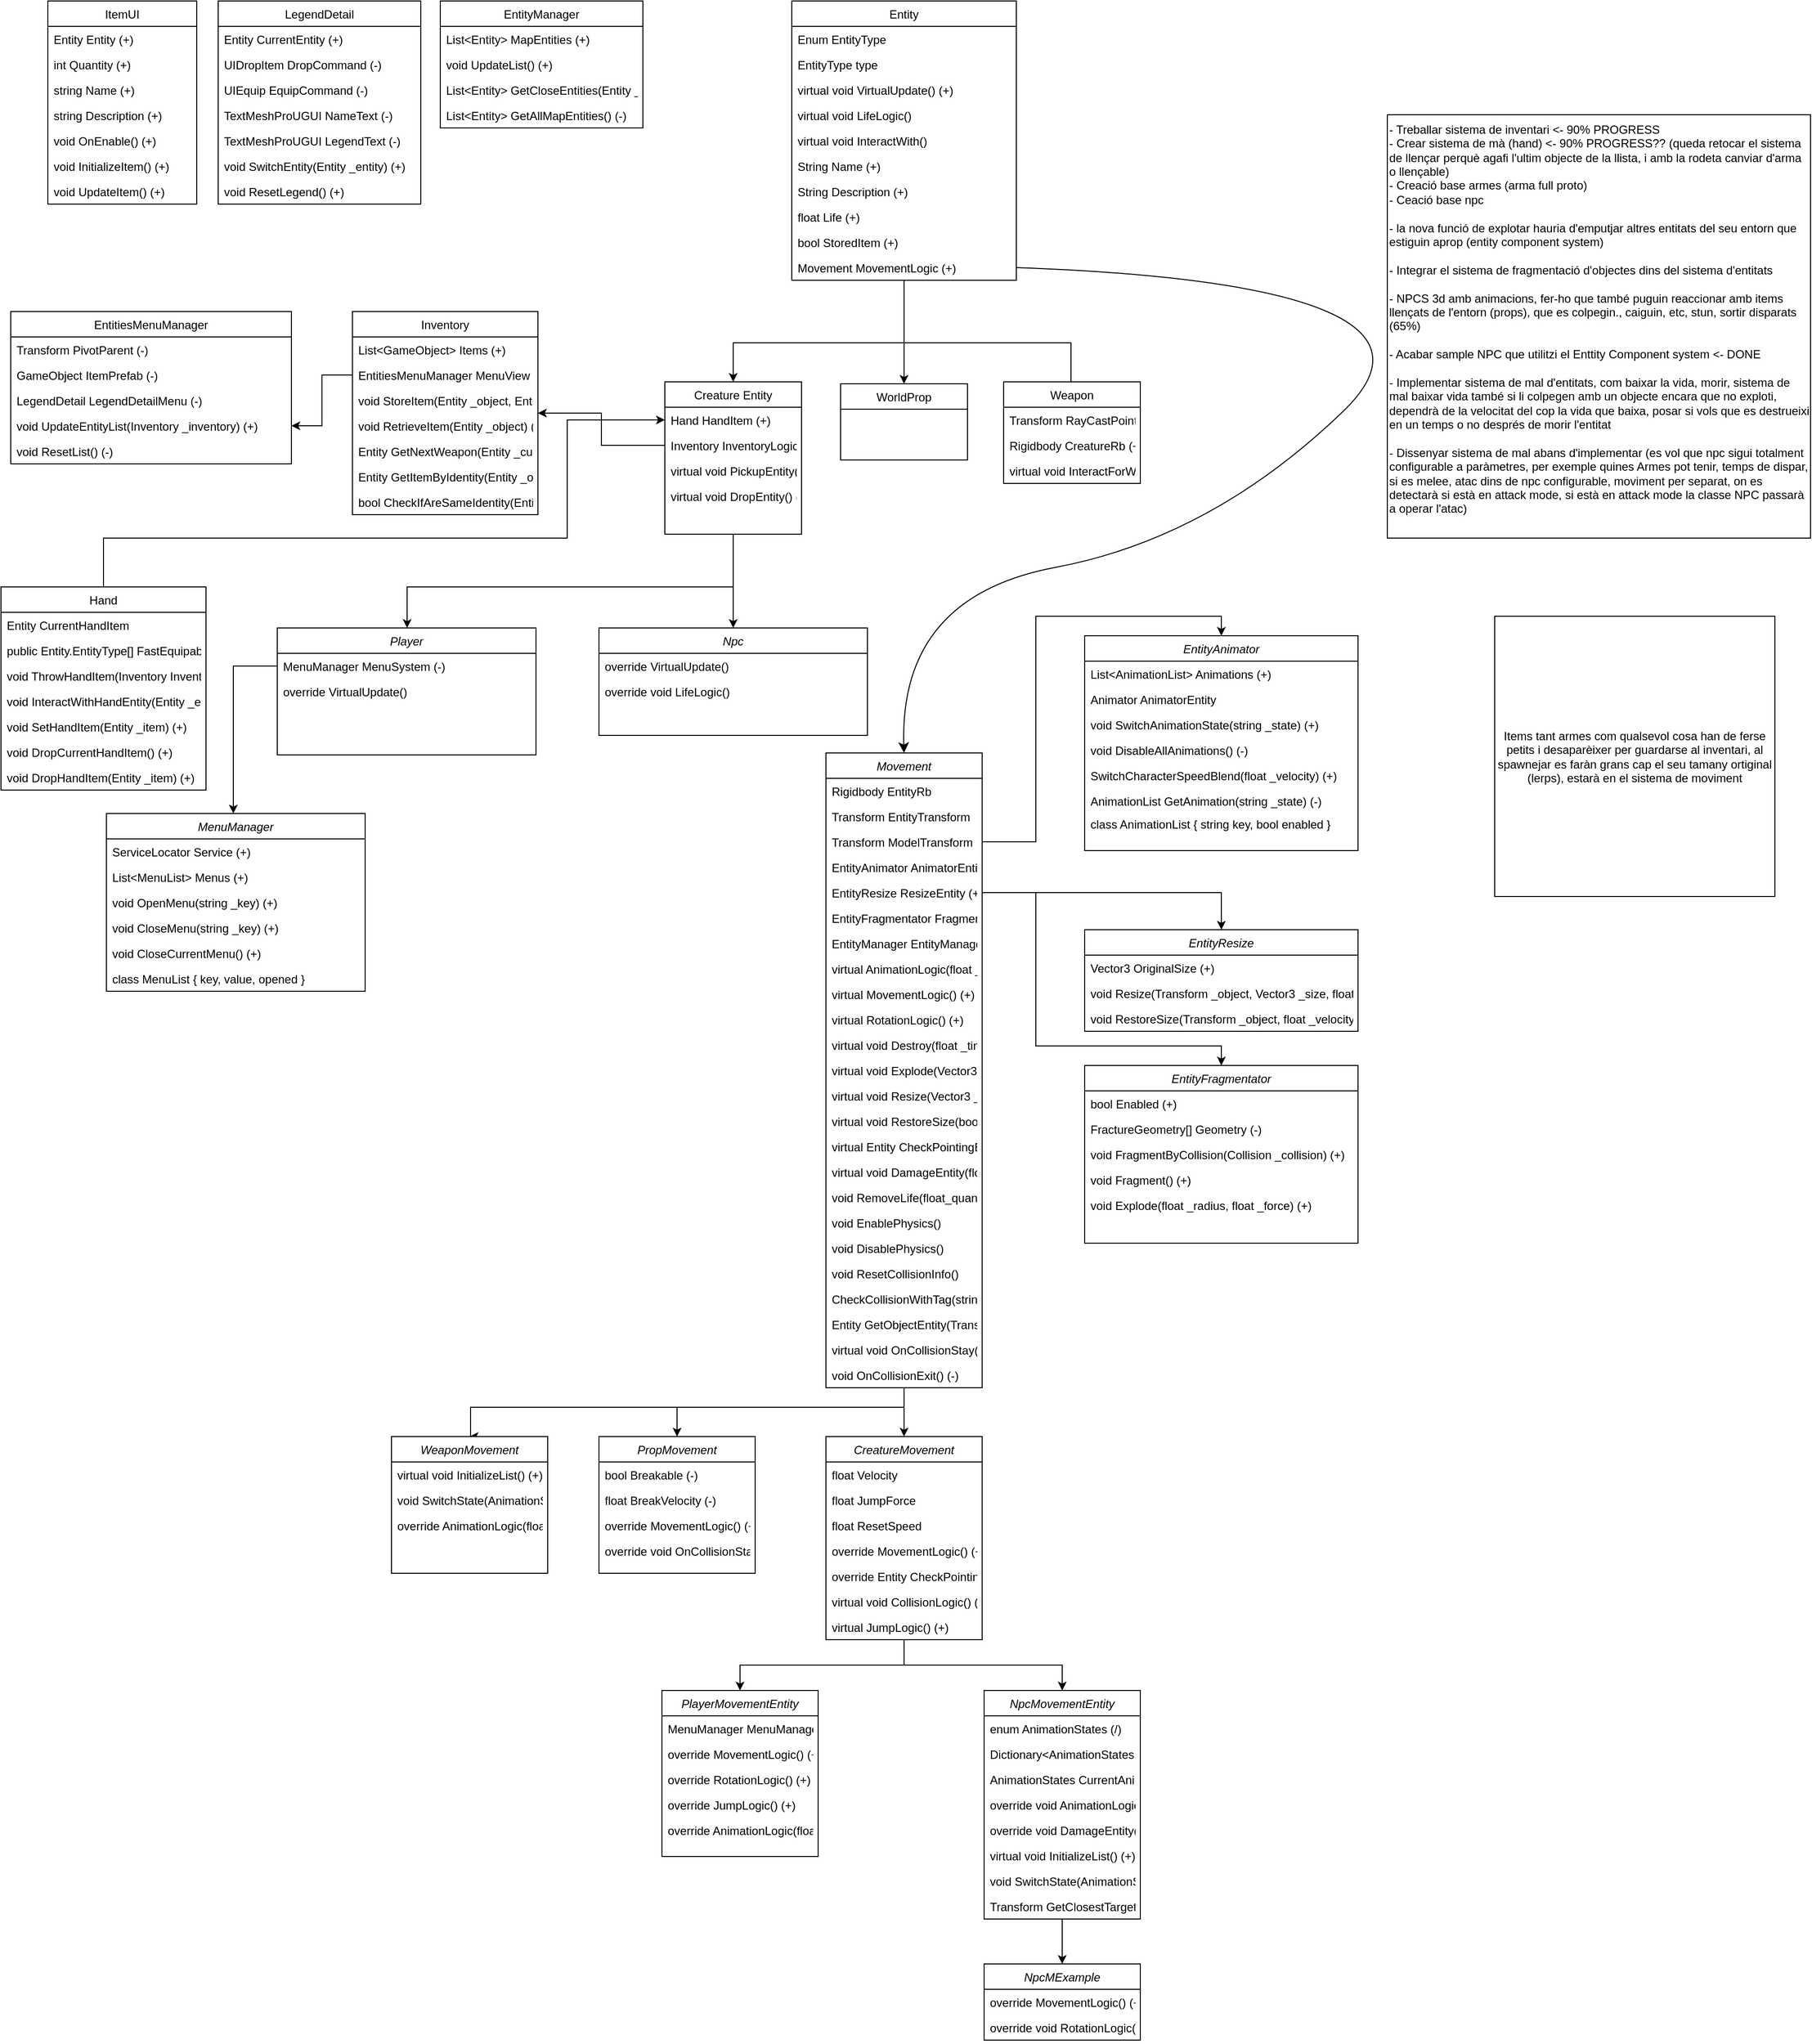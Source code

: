 <mxfile version="24.7.10">
  <diagram id="C5RBs43oDa-KdzZeNtuy" name="Page-1">
    <mxGraphModel grid="1" page="1" gridSize="10" guides="1" tooltips="1" connect="1" arrows="1" fold="1" pageScale="1" pageWidth="827" pageHeight="1169" math="0" shadow="0">
      <root>
        <mxCell id="WIyWlLk6GJQsqaUBKTNV-0" />
        <mxCell id="WIyWlLk6GJQsqaUBKTNV-1" parent="WIyWlLk6GJQsqaUBKTNV-0" />
        <mxCell id="zkfFHV4jXpPFQw0GAbJ--0" value="PlayerMovementEntity" style="swimlane;fontStyle=2;align=center;verticalAlign=top;childLayout=stackLayout;horizontal=1;startSize=26;horizontalStack=0;resizeParent=1;resizeLast=0;collapsible=1;marginBottom=0;rounded=0;shadow=0;strokeWidth=1;" vertex="1" parent="WIyWlLk6GJQsqaUBKTNV-1">
          <mxGeometry x="477" y="1260" width="160" height="170" as="geometry">
            <mxRectangle x="230" y="140" width="160" height="26" as="alternateBounds" />
          </mxGeometry>
        </mxCell>
        <mxCell id="9Trl8tmoW8sbknSoLlDO-2" value="MenuManager MenuManager (-)" style="text;align=left;verticalAlign=top;spacingLeft=4;spacingRight=4;overflow=hidden;rotatable=0;points=[[0,0.5],[1,0.5]];portConstraint=eastwest;" vertex="1" parent="zkfFHV4jXpPFQw0GAbJ--0">
          <mxGeometry y="26" width="160" height="26" as="geometry" />
        </mxCell>
        <mxCell id="MC7fID4Vzz8ISROGGWxD-10" value="override MovementLogic() (+)" style="text;align=left;verticalAlign=top;spacingLeft=4;spacingRight=4;overflow=hidden;rotatable=0;points=[[0,0.5],[1,0.5]];portConstraint=eastwest;" vertex="1" parent="zkfFHV4jXpPFQw0GAbJ--0">
          <mxGeometry y="52" width="160" height="26" as="geometry" />
        </mxCell>
        <mxCell id="q2qJ6mwR4o_ZK7okohLP-2" value="override RotationLogic() (+)" style="text;align=left;verticalAlign=top;spacingLeft=4;spacingRight=4;overflow=hidden;rotatable=0;points=[[0,0.5],[1,0.5]];portConstraint=eastwest;" vertex="1" parent="zkfFHV4jXpPFQw0GAbJ--0">
          <mxGeometry y="78" width="160" height="26" as="geometry" />
        </mxCell>
        <mxCell id="PB7g4LLYRrnKSvhZLtHH-1" value="override JumpLogic() (+)" style="text;align=left;verticalAlign=top;spacingLeft=4;spacingRight=4;overflow=hidden;rotatable=0;points=[[0,0.5],[1,0.5]];portConstraint=eastwest;" vertex="1" parent="zkfFHV4jXpPFQw0GAbJ--0">
          <mxGeometry y="104" width="160" height="26" as="geometry" />
        </mxCell>
        <mxCell id="Y_jLPky8hBQGbDRAH9ox-50" value="override AnimationLogic(float _blendValue = 0) (+)" style="text;align=left;verticalAlign=top;spacingLeft=4;spacingRight=4;overflow=hidden;rotatable=0;points=[[0,0.5],[1,0.5]];portConstraint=eastwest;" vertex="1" parent="zkfFHV4jXpPFQw0GAbJ--0">
          <mxGeometry y="130" width="160" height="26" as="geometry" />
        </mxCell>
        <mxCell id="SDpI4FmV5aBXGqMK2qPM-1" style="edgeStyle=orthogonalEdgeStyle;rounded=0;orthogonalLoop=1;jettySize=auto;html=1;exitX=0.5;exitY=0;exitDx=0;exitDy=0;entryX=0;entryY=0.5;entryDx=0;entryDy=0;" edge="1" parent="WIyWlLk6GJQsqaUBKTNV-1" source="zkfFHV4jXpPFQw0GAbJ--6" target="sLTQhVz_J4cazcpFN_RI-9">
          <mxGeometry relative="1" as="geometry">
            <Array as="points">
              <mxPoint x="-95" y="80" />
              <mxPoint x="380" y="80" />
              <mxPoint x="380" y="-41" />
            </Array>
          </mxGeometry>
        </mxCell>
        <mxCell id="zkfFHV4jXpPFQw0GAbJ--6" value="Hand" style="swimlane;fontStyle=0;align=center;verticalAlign=top;childLayout=stackLayout;horizontal=1;startSize=26;horizontalStack=0;resizeParent=1;resizeLast=0;collapsible=1;marginBottom=0;rounded=0;shadow=0;strokeWidth=1;" vertex="1" parent="WIyWlLk6GJQsqaUBKTNV-1">
          <mxGeometry x="-200" y="130" width="210" height="208" as="geometry">
            <mxRectangle x="130" y="380" width="160" height="26" as="alternateBounds" />
          </mxGeometry>
        </mxCell>
        <mxCell id="zkfFHV4jXpPFQw0GAbJ--7" value="Entity CurrentHandItem" style="text;align=left;verticalAlign=top;spacingLeft=4;spacingRight=4;overflow=hidden;rotatable=0;points=[[0,0.5],[1,0.5]];portConstraint=eastwest;" vertex="1" parent="zkfFHV4jXpPFQw0GAbJ--6">
          <mxGeometry y="26" width="210" height="26" as="geometry" />
        </mxCell>
        <mxCell id="IleNtml6rZi5S6LG6H2t-1" value="public Entity.EntityType[] FastEquipableItems;" style="text;align=left;verticalAlign=top;spacingLeft=4;spacingRight=4;overflow=hidden;rotatable=0;points=[[0,0.5],[1,0.5]];portConstraint=eastwest;" vertex="1" parent="zkfFHV4jXpPFQw0GAbJ--6">
          <mxGeometry y="52" width="210" height="26" as="geometry" />
        </mxCell>
        <mxCell id="2lk7EVtC1ZN3XAxF2DzQ-0" value="void ThrowHandItem(Inventory InventoryLogic) (+)" style="text;align=left;verticalAlign=top;spacingLeft=4;spacingRight=4;overflow=hidden;rotatable=0;points=[[0,0.5],[1,0.5]];portConstraint=eastwest;rounded=0;shadow=0;html=0;" vertex="1" parent="zkfFHV4jXpPFQw0GAbJ--6">
          <mxGeometry y="78" width="210" height="26" as="geometry" />
        </mxCell>
        <mxCell id="eO2vNPiDpJw83-MyE757-1" value="void InteractWithHandEntity(Entity _entity) (+)" style="text;align=left;verticalAlign=top;spacingLeft=4;spacingRight=4;overflow=hidden;rotatable=0;points=[[0,0.5],[1,0.5]];portConstraint=eastwest;rounded=0;shadow=0;html=0;" vertex="1" parent="zkfFHV4jXpPFQw0GAbJ--6">
          <mxGeometry y="104" width="210" height="26" as="geometry" />
        </mxCell>
        <mxCell id="zkfFHV4jXpPFQw0GAbJ--8" value="void SetHandItem(Entity _item) (+)" style="text;align=left;verticalAlign=top;spacingLeft=4;spacingRight=4;overflow=hidden;rotatable=0;points=[[0,0.5],[1,0.5]];portConstraint=eastwest;rounded=0;shadow=0;html=0;" vertex="1" parent="zkfFHV4jXpPFQw0GAbJ--6">
          <mxGeometry y="130" width="210" height="26" as="geometry" />
        </mxCell>
        <mxCell id="lErpke_gtiE7hGCC4Y8P-0" value="void DropCurrentHandItem() (+)" style="text;align=left;verticalAlign=top;spacingLeft=4;spacingRight=4;overflow=hidden;rotatable=0;points=[[0,0.5],[1,0.5]];portConstraint=eastwest;rounded=0;shadow=0;html=0;" vertex="1" parent="zkfFHV4jXpPFQw0GAbJ--6">
          <mxGeometry y="156" width="210" height="26" as="geometry" />
        </mxCell>
        <mxCell id="lErpke_gtiE7hGCC4Y8P-1" value="void DropHandItem(Entity _item) (+)" style="text;align=left;verticalAlign=top;spacingLeft=4;spacingRight=4;overflow=hidden;rotatable=0;points=[[0,0.5],[1,0.5]];portConstraint=eastwest;rounded=0;shadow=0;html=0;" vertex="1" parent="zkfFHV4jXpPFQw0GAbJ--6">
          <mxGeometry y="182" width="210" height="26" as="geometry" />
        </mxCell>
        <mxCell id="sLTQhVz_J4cazcpFN_RI-27" style="edgeStyle=orthogonalEdgeStyle;rounded=0;orthogonalLoop=1;jettySize=auto;html=1;exitX=0.5;exitY=1;exitDx=0;exitDy=0;" edge="1" parent="WIyWlLk6GJQsqaUBKTNV-1" source="zkfFHV4jXpPFQw0GAbJ--13">
          <mxGeometry relative="1" as="geometry">
            <mxPoint x="895" y="-60" as="targetPoint" />
            <Array as="points">
              <mxPoint x="725" y="-120" />
              <mxPoint x="896" y="-120" />
              <mxPoint x="896" y="-60" />
            </Array>
          </mxGeometry>
        </mxCell>
        <mxCell id="sLTQhVz_J4cazcpFN_RI-32" style="edgeStyle=orthogonalEdgeStyle;rounded=0;orthogonalLoop=1;jettySize=auto;html=1;exitX=0.5;exitY=1;exitDx=0;exitDy=0;" edge="1" parent="WIyWlLk6GJQsqaUBKTNV-1" source="zkfFHV4jXpPFQw0GAbJ--13" target="sLTQhVz_J4cazcpFN_RI-31">
          <mxGeometry relative="1" as="geometry" />
        </mxCell>
        <mxCell id="sLTQhVz_J4cazcpFN_RI-47" style="edgeStyle=orthogonalEdgeStyle;rounded=0;orthogonalLoop=1;jettySize=auto;html=1;exitX=0.5;exitY=1;exitDx=0;exitDy=0;entryX=0.5;entryY=0;entryDx=0;entryDy=0;" edge="1" parent="WIyWlLk6GJQsqaUBKTNV-1" source="zkfFHV4jXpPFQw0GAbJ--13" target="sLTQhVz_J4cazcpFN_RI-44">
          <mxGeometry relative="1" as="geometry">
            <Array as="points">
              <mxPoint x="725" y="-120" />
              <mxPoint x="550" y="-120" />
            </Array>
          </mxGeometry>
        </mxCell>
        <mxCell id="zkfFHV4jXpPFQw0GAbJ--13" value="Entity" style="swimlane;fontStyle=0;align=center;verticalAlign=top;childLayout=stackLayout;horizontal=1;startSize=26;horizontalStack=0;resizeParent=1;resizeLast=0;collapsible=1;marginBottom=0;rounded=0;shadow=0;strokeWidth=1;" vertex="1" parent="WIyWlLk6GJQsqaUBKTNV-1">
          <mxGeometry x="610" y="-470" width="230" height="286" as="geometry">
            <mxRectangle x="340" y="380" width="170" height="26" as="alternateBounds" />
          </mxGeometry>
        </mxCell>
        <mxCell id="zkfFHV4jXpPFQw0GAbJ--14" value="Enum EntityType" style="text;align=left;verticalAlign=top;spacingLeft=4;spacingRight=4;overflow=hidden;rotatable=0;points=[[0,0.5],[1,0.5]];portConstraint=eastwest;" vertex="1" parent="zkfFHV4jXpPFQw0GAbJ--13">
          <mxGeometry y="26" width="230" height="26" as="geometry" />
        </mxCell>
        <mxCell id="sLTQhVz_J4cazcpFN_RI-26" value="EntityType type" style="text;align=left;verticalAlign=top;spacingLeft=4;spacingRight=4;overflow=hidden;rotatable=0;points=[[0,0.5],[1,0.5]];portConstraint=eastwest;" vertex="1" parent="zkfFHV4jXpPFQw0GAbJ--13">
          <mxGeometry y="52" width="230" height="26" as="geometry" />
        </mxCell>
        <mxCell id="MC7fID4Vzz8ISROGGWxD-0" value="virtual void VirtualUpdate() (+)" style="text;align=left;verticalAlign=top;spacingLeft=4;spacingRight=4;overflow=hidden;rotatable=0;points=[[0,0.5],[1,0.5]];portConstraint=eastwest;" vertex="1" parent="zkfFHV4jXpPFQw0GAbJ--13">
          <mxGeometry y="78" width="230" height="26" as="geometry" />
        </mxCell>
        <mxCell id="WK24XsYdFUu-Fym-Xkwa-5" value="virtual void LifeLogic()" style="text;align=left;verticalAlign=top;spacingLeft=4;spacingRight=4;overflow=hidden;rotatable=0;points=[[0,0.5],[1,0.5]];portConstraint=eastwest;rounded=0;shadow=0;html=0;" vertex="1" parent="zkfFHV4jXpPFQw0GAbJ--13">
          <mxGeometry y="104" width="230" height="26" as="geometry" />
        </mxCell>
        <mxCell id="eO2vNPiDpJw83-MyE757-0" value="virtual void InteractWith()" style="text;align=left;verticalAlign=top;spacingLeft=4;spacingRight=4;overflow=hidden;rotatable=0;points=[[0,0.5],[1,0.5]];portConstraint=eastwest;rounded=0;shadow=0;html=0;" vertex="1" parent="zkfFHV4jXpPFQw0GAbJ--13">
          <mxGeometry y="130" width="230" height="26" as="geometry" />
        </mxCell>
        <mxCell id="H3phELRNpLX5EvSWWZoD-1" value="String Name (+)" style="text;align=left;verticalAlign=top;spacingLeft=4;spacingRight=4;overflow=hidden;rotatable=0;points=[[0,0.5],[1,0.5]];portConstraint=eastwest;" vertex="1" parent="zkfFHV4jXpPFQw0GAbJ--13">
          <mxGeometry y="156" width="230" height="26" as="geometry" />
        </mxCell>
        <mxCell id="TZGr4gS2lbJKXcJJzC09-1" value="String Description (+)" style="text;align=left;verticalAlign=top;spacingLeft=4;spacingRight=4;overflow=hidden;rotatable=0;points=[[0,0.5],[1,0.5]];portConstraint=eastwest;" vertex="1" parent="zkfFHV4jXpPFQw0GAbJ--13">
          <mxGeometry y="182" width="230" height="26" as="geometry" />
        </mxCell>
        <mxCell id="WK24XsYdFUu-Fym-Xkwa-3" value="float Life (+)" style="text;align=left;verticalAlign=top;spacingLeft=4;spacingRight=4;overflow=hidden;rotatable=0;points=[[0,0.5],[1,0.5]];portConstraint=eastwest;" vertex="1" parent="zkfFHV4jXpPFQw0GAbJ--13">
          <mxGeometry y="208" width="230" height="26" as="geometry" />
        </mxCell>
        <mxCell id="OXWR_KtJ6W9e-5-v-sy9-0" value="bool StoredItem (+)" style="text;align=left;verticalAlign=top;spacingLeft=4;spacingRight=4;overflow=hidden;rotatable=0;points=[[0,0.5],[1,0.5]];portConstraint=eastwest;" vertex="1" parent="zkfFHV4jXpPFQw0GAbJ--13">
          <mxGeometry y="234" width="230" height="26" as="geometry" />
        </mxCell>
        <mxCell id="sLTQhVz_J4cazcpFN_RI-2" value="Movement MovementLogic (+)" style="text;align=left;verticalAlign=top;spacingLeft=4;spacingRight=4;overflow=hidden;rotatable=0;points=[[0,0.5],[1,0.5]];portConstraint=eastwest;rounded=0;shadow=0;html=0;" vertex="1" parent="zkfFHV4jXpPFQw0GAbJ--13">
          <mxGeometry y="260" width="230" height="26" as="geometry" />
        </mxCell>
        <mxCell id="zkfFHV4jXpPFQw0GAbJ--17" value="Inventory" style="swimlane;fontStyle=0;align=center;verticalAlign=top;childLayout=stackLayout;horizontal=1;startSize=26;horizontalStack=0;resizeParent=1;resizeLast=0;collapsible=1;marginBottom=0;rounded=0;shadow=0;strokeWidth=1;" vertex="1" parent="WIyWlLk6GJQsqaUBKTNV-1">
          <mxGeometry x="160" y="-152" width="190" height="208" as="geometry">
            <mxRectangle x="550" y="140" width="160" height="26" as="alternateBounds" />
          </mxGeometry>
        </mxCell>
        <mxCell id="zkfFHV4jXpPFQw0GAbJ--18" value="List&lt;GameObject&gt; Items (+)" style="text;align=left;verticalAlign=top;spacingLeft=4;spacingRight=4;overflow=hidden;rotatable=0;points=[[0,0.5],[1,0.5]];portConstraint=eastwest;" vertex="1" parent="zkfFHV4jXpPFQw0GAbJ--17">
          <mxGeometry y="26" width="190" height="26" as="geometry" />
        </mxCell>
        <mxCell id="V8W-NU7T3uZFMOGYxK_G-6" value="EntitiesMenuManager MenuView" style="text;align=left;verticalAlign=top;spacingLeft=4;spacingRight=4;overflow=hidden;rotatable=0;points=[[0,0.5],[1,0.5]];portConstraint=eastwest;" vertex="1" parent="zkfFHV4jXpPFQw0GAbJ--17">
          <mxGeometry y="52" width="190" height="26" as="geometry" />
        </mxCell>
        <mxCell id="H3phELRNpLX5EvSWWZoD-2" value="void StoreItem(Entity _object, Entity _creatureEntity) (+)" style="text;align=left;verticalAlign=top;spacingLeft=4;spacingRight=4;overflow=hidden;rotatable=0;points=[[0,0.5],[1,0.5]];portConstraint=eastwest;rounded=0;shadow=0;html=0;" vertex="1" parent="zkfFHV4jXpPFQw0GAbJ--17">
          <mxGeometry y="78" width="190" height="26" as="geometry" />
        </mxCell>
        <mxCell id="H3phELRNpLX5EvSWWZoD-3" value="void RetrieveItem(Entity _object) (+)" style="text;align=left;verticalAlign=top;spacingLeft=4;spacingRight=4;overflow=hidden;rotatable=0;points=[[0,0.5],[1,0.5]];portConstraint=eastwest;rounded=0;shadow=0;html=0;" vertex="1" parent="zkfFHV4jXpPFQw0GAbJ--17">
          <mxGeometry y="104" width="190" height="26" as="geometry" />
        </mxCell>
        <mxCell id="IleNtml6rZi5S6LG6H2t-0" value="Entity GetNextWeapon(Entity _currentObject, Entity.EntityType[] _availableTypes , float _direction) (+)" style="text;align=left;verticalAlign=top;spacingLeft=4;spacingRight=4;overflow=hidden;rotatable=0;points=[[0,0.5],[1,0.5]];portConstraint=eastwest;rounded=0;shadow=0;html=0;" vertex="1" parent="zkfFHV4jXpPFQw0GAbJ--17">
          <mxGeometry y="130" width="190" height="26" as="geometry" />
        </mxCell>
        <mxCell id="IleNtml6rZi5S6LG6H2t-2" value="Entity GetItemByIdentity(Entity _object) (+)" style="text;align=left;verticalAlign=top;spacingLeft=4;spacingRight=4;overflow=hidden;rotatable=0;points=[[0,0.5],[1,0.5]];portConstraint=eastwest;rounded=0;shadow=0;html=0;" vertex="1" parent="zkfFHV4jXpPFQw0GAbJ--17">
          <mxGeometry y="156" width="190" height="26" as="geometry" />
        </mxCell>
        <mxCell id="IleNtml6rZi5S6LG6H2t-5" value="bool CheckIfAreSameIdentity(Entity _entity1, Entity _entity2) (+)" style="text;align=left;verticalAlign=top;spacingLeft=4;spacingRight=4;overflow=hidden;rotatable=0;points=[[0,0.5],[1,0.5]];portConstraint=eastwest;" vertex="1" parent="zkfFHV4jXpPFQw0GAbJ--17">
          <mxGeometry y="182" width="190" height="26" as="geometry" />
        </mxCell>
        <mxCell id="sLTQhVz_J4cazcpFN_RI-0" value="Player" style="swimlane;fontStyle=2;align=center;verticalAlign=top;childLayout=stackLayout;horizontal=1;startSize=26;horizontalStack=0;resizeParent=1;resizeLast=0;collapsible=1;marginBottom=0;rounded=0;shadow=0;strokeWidth=1;" vertex="1" parent="WIyWlLk6GJQsqaUBKTNV-1">
          <mxGeometry x="83" y="172" width="265" height="130" as="geometry">
            <mxRectangle x="230" y="140" width="160" height="26" as="alternateBounds" />
          </mxGeometry>
        </mxCell>
        <mxCell id="URnCZY8CushO0hzN06pu-5" value="MenuManager MenuSystem (-)" style="text;align=left;verticalAlign=top;spacingLeft=4;spacingRight=4;overflow=hidden;rotatable=0;points=[[0,0.5],[1,0.5]];portConstraint=eastwest;rounded=0;shadow=0;html=0;" vertex="1" parent="sLTQhVz_J4cazcpFN_RI-0">
          <mxGeometry y="26" width="265" height="26" as="geometry" />
        </mxCell>
        <mxCell id="MC7fID4Vzz8ISROGGWxD-1" value="override VirtualUpdate()" style="text;align=left;verticalAlign=top;spacingLeft=4;spacingRight=4;overflow=hidden;rotatable=0;points=[[0,0.5],[1,0.5]];portConstraint=eastwest;rounded=0;shadow=0;html=0;" vertex="1" parent="sLTQhVz_J4cazcpFN_RI-0">
          <mxGeometry y="52" width="265" height="26" as="geometry" />
        </mxCell>
        <mxCell id="sLTQhVz_J4cazcpFN_RI-28" value="Weapon" style="swimlane;fontStyle=0;align=center;verticalAlign=top;childLayout=stackLayout;horizontal=1;startSize=26;horizontalStack=0;resizeParent=1;resizeLast=0;collapsible=1;marginBottom=0;rounded=0;shadow=0;strokeWidth=1;" vertex="1" parent="WIyWlLk6GJQsqaUBKTNV-1">
          <mxGeometry x="827" y="-80" width="140" height="104" as="geometry">
            <mxRectangle x="340" y="380" width="170" height="26" as="alternateBounds" />
          </mxGeometry>
        </mxCell>
        <mxCell id="v7mqbTvZoQ5MVEC49HUU-2" value="Transform RayCastPoint" style="text;align=left;verticalAlign=top;spacingLeft=4;spacingRight=4;overflow=hidden;rotatable=0;points=[[0,0.5],[1,0.5]];portConstraint=eastwest;rounded=0;shadow=0;html=0;" vertex="1" parent="sLTQhVz_J4cazcpFN_RI-28">
          <mxGeometry y="26" width="140" height="26" as="geometry" />
        </mxCell>
        <mxCell id="o8CLFbJoSuADbmcwakEC-6" value="Rigidbody CreatureRb (+)" style="text;align=left;verticalAlign=top;spacingLeft=4;spacingRight=4;overflow=hidden;rotatable=0;points=[[0,0.5],[1,0.5]];portConstraint=eastwest;rounded=0;shadow=0;html=0;" vertex="1" parent="sLTQhVz_J4cazcpFN_RI-28">
          <mxGeometry y="52" width="140" height="26" as="geometry" />
        </mxCell>
        <mxCell id="v7mqbTvZoQ5MVEC49HUU-1" value="virtual void InteractForWeapons(KeyCode _key) (+)" style="text;align=left;verticalAlign=top;spacingLeft=4;spacingRight=4;overflow=hidden;rotatable=0;points=[[0,0.5],[1,0.5]];portConstraint=eastwest;rounded=0;shadow=0;html=0;" vertex="1" parent="sLTQhVz_J4cazcpFN_RI-28">
          <mxGeometry y="78" width="140" height="26" as="geometry" />
        </mxCell>
        <mxCell id="sLTQhVz_J4cazcpFN_RI-31" value="WorldProp" style="swimlane;fontStyle=0;align=center;verticalAlign=top;childLayout=stackLayout;horizontal=1;startSize=26;horizontalStack=0;resizeParent=1;resizeLast=0;collapsible=1;marginBottom=0;rounded=0;shadow=0;strokeWidth=1;" vertex="1" parent="WIyWlLk6GJQsqaUBKTNV-1">
          <mxGeometry x="660" y="-78" width="130" height="78" as="geometry">
            <mxRectangle x="340" y="380" width="170" height="26" as="alternateBounds" />
          </mxGeometry>
        </mxCell>
        <mxCell id="SDpI4FmV5aBXGqMK2qPM-2" style="edgeStyle=orthogonalEdgeStyle;rounded=0;orthogonalLoop=1;jettySize=auto;html=1;" edge="1" parent="WIyWlLk6GJQsqaUBKTNV-1" source="sLTQhVz_J4cazcpFN_RI-44" target="sLTQhVz_J4cazcpFN_RI-0">
          <mxGeometry relative="1" as="geometry">
            <Array as="points">
              <mxPoint x="550" y="130" />
              <mxPoint x="216" y="130" />
            </Array>
          </mxGeometry>
        </mxCell>
        <mxCell id="SDpI4FmV5aBXGqMK2qPM-3" style="edgeStyle=orthogonalEdgeStyle;rounded=0;orthogonalLoop=1;jettySize=auto;html=1;" edge="1" parent="WIyWlLk6GJQsqaUBKTNV-1" source="sLTQhVz_J4cazcpFN_RI-44" target="sLTQhVz_J4cazcpFN_RI-48">
          <mxGeometry relative="1" as="geometry" />
        </mxCell>
        <mxCell id="sLTQhVz_J4cazcpFN_RI-44" value="Creature Entity" style="swimlane;fontStyle=0;align=center;verticalAlign=top;childLayout=stackLayout;horizontal=1;startSize=26;horizontalStack=0;resizeParent=1;resizeLast=0;collapsible=1;marginBottom=0;rounded=0;shadow=0;strokeWidth=1;" vertex="1" parent="WIyWlLk6GJQsqaUBKTNV-1">
          <mxGeometry x="480" y="-80" width="140" height="156" as="geometry">
            <mxRectangle x="340" y="380" width="170" height="26" as="alternateBounds" />
          </mxGeometry>
        </mxCell>
        <mxCell id="sLTQhVz_J4cazcpFN_RI-9" value="Hand HandItem (+)" style="text;align=left;verticalAlign=top;spacingLeft=4;spacingRight=4;overflow=hidden;rotatable=0;points=[[0,0.5],[1,0.5]];portConstraint=eastwest;rounded=0;shadow=0;html=0;" vertex="1" parent="sLTQhVz_J4cazcpFN_RI-44">
          <mxGeometry y="26" width="140" height="26" as="geometry" />
        </mxCell>
        <mxCell id="sLTQhVz_J4cazcpFN_RI-3" value="Inventory InventoryLogic (/)" style="text;align=left;verticalAlign=top;spacingLeft=4;spacingRight=4;overflow=hidden;rotatable=0;points=[[0,0.5],[1,0.5]];portConstraint=eastwest;rounded=0;shadow=0;html=0;" vertex="1" parent="sLTQhVz_J4cazcpFN_RI-44">
          <mxGeometry y="52" width="140" height="26" as="geometry" />
        </mxCell>
        <mxCell id="Jlz1p_vX2cpq1p45HBmy-1" value="virtual void PickupEntity() (+)" style="text;align=left;verticalAlign=top;spacingLeft=4;spacingRight=4;overflow=hidden;rotatable=0;points=[[0,0.5],[1,0.5]];portConstraint=eastwest;" vertex="1" parent="sLTQhVz_J4cazcpFN_RI-44">
          <mxGeometry y="78" width="140" height="26" as="geometry" />
        </mxCell>
        <mxCell id="Jlz1p_vX2cpq1p45HBmy-4" value="virtual void DropEntity() (+)" style="text;align=left;verticalAlign=top;spacingLeft=4;spacingRight=4;overflow=hidden;rotatable=0;points=[[0,0.5],[1,0.5]];portConstraint=eastwest;" vertex="1" parent="sLTQhVz_J4cazcpFN_RI-44">
          <mxGeometry y="104" width="140" height="26" as="geometry" />
        </mxCell>
        <mxCell id="sLTQhVz_J4cazcpFN_RI-48" value="Npc" style="swimlane;fontStyle=2;align=center;verticalAlign=top;childLayout=stackLayout;horizontal=1;startSize=26;horizontalStack=0;resizeParent=1;resizeLast=0;collapsible=1;marginBottom=0;rounded=0;shadow=0;strokeWidth=1;" vertex="1" parent="WIyWlLk6GJQsqaUBKTNV-1">
          <mxGeometry x="412.5" y="172" width="275" height="110" as="geometry">
            <mxRectangle x="230" y="140" width="160" height="26" as="alternateBounds" />
          </mxGeometry>
        </mxCell>
        <mxCell id="SDpI4FmV5aBXGqMK2qPM-4" value="override VirtualUpdate()" style="text;align=left;verticalAlign=top;spacingLeft=4;spacingRight=4;overflow=hidden;rotatable=0;points=[[0,0.5],[1,0.5]];portConstraint=eastwest;rounded=0;shadow=0;html=0;" vertex="1" parent="sLTQhVz_J4cazcpFN_RI-48">
          <mxGeometry y="26" width="275" height="26" as="geometry" />
        </mxCell>
        <mxCell id="WK24XsYdFUu-Fym-Xkwa-4" value="override void LifeLogic()" style="text;align=left;verticalAlign=top;spacingLeft=4;spacingRight=4;overflow=hidden;rotatable=0;points=[[0,0.5],[1,0.5]];portConstraint=eastwest;rounded=0;shadow=0;html=0;" vertex="1" parent="sLTQhVz_J4cazcpFN_RI-48">
          <mxGeometry y="52" width="275" height="26" as="geometry" />
        </mxCell>
        <mxCell id="KyZiQE8MYbaAPZLbC7op-7" style="edgeStyle=orthogonalEdgeStyle;rounded=0;orthogonalLoop=1;jettySize=auto;html=1;exitX=0.5;exitY=1;exitDx=0;exitDy=0;entryX=0.5;entryY=0;entryDx=0;entryDy=0;" edge="1" parent="WIyWlLk6GJQsqaUBKTNV-1" source="sLTQhVz_J4cazcpFN_RI-55" target="KyZiQE8MYbaAPZLbC7op-1">
          <mxGeometry relative="1" as="geometry" />
        </mxCell>
        <mxCell id="sLTQhVz_J4cazcpFN_RI-55" value="NpcMovementEntity" style="swimlane;fontStyle=2;align=center;verticalAlign=top;childLayout=stackLayout;horizontal=1;startSize=26;horizontalStack=0;resizeParent=1;resizeLast=0;collapsible=1;marginBottom=0;rounded=0;shadow=0;strokeWidth=1;" vertex="1" parent="WIyWlLk6GJQsqaUBKTNV-1">
          <mxGeometry x="807" y="1260" width="160" height="234" as="geometry">
            <mxRectangle x="230" y="140" width="160" height="26" as="alternateBounds" />
          </mxGeometry>
        </mxCell>
        <mxCell id="aq_baCOHHTfkIwi-nZun-0" value="enum AnimationStates (/)" style="text;align=left;verticalAlign=top;spacingLeft=4;spacingRight=4;overflow=hidden;rotatable=0;points=[[0,0.5],[1,0.5]];portConstraint=eastwest;" vertex="1" parent="sLTQhVz_J4cazcpFN_RI-55">
          <mxGeometry y="26" width="160" height="26" as="geometry" />
        </mxCell>
        <mxCell id="_YcR_r7LxvUmVstZ_ky_-0" value="Dictionary&lt;AnimationStates, string&gt; Animations (/)" style="text;align=left;verticalAlign=top;spacingLeft=4;spacingRight=4;overflow=hidden;rotatable=0;points=[[0,0.5],[1,0.5]];portConstraint=eastwest;" vertex="1" parent="sLTQhVz_J4cazcpFN_RI-55">
          <mxGeometry y="52" width="160" height="26" as="geometry" />
        </mxCell>
        <mxCell id="_YcR_r7LxvUmVstZ_ky_-1" value="AnimationStates CurrentAnimation (/)" style="text;align=left;verticalAlign=top;spacingLeft=4;spacingRight=4;overflow=hidden;rotatable=0;points=[[0,0.5],[1,0.5]];portConstraint=eastwest;" vertex="1" parent="sLTQhVz_J4cazcpFN_RI-55">
          <mxGeometry y="78" width="160" height="26" as="geometry" />
        </mxCell>
        <mxCell id="8YFJmWl1K6S8uxg_mfIe-2" value="override void AnimationLogic(float _blendValue = 0) (+)" style="text;align=left;verticalAlign=top;spacingLeft=4;spacingRight=4;overflow=hidden;rotatable=0;points=[[0,0.5],[1,0.5]];portConstraint=eastwest;" vertex="1" parent="sLTQhVz_J4cazcpFN_RI-55">
          <mxGeometry y="104" width="160" height="26" as="geometry" />
        </mxCell>
        <mxCell id="pYQ3n6nqH4lt19aFo7HV-2" value="override void DamageEntity() (+)" style="text;align=left;verticalAlign=top;spacingLeft=4;spacingRight=4;overflow=hidden;rotatable=0;points=[[0,0.5],[1,0.5]];portConstraint=eastwest;" vertex="1" parent="sLTQhVz_J4cazcpFN_RI-55">
          <mxGeometry y="130" width="160" height="26" as="geometry" />
        </mxCell>
        <mxCell id="aq_baCOHHTfkIwi-nZun-1" value="virtual void InitializeList() (+)" style="text;align=left;verticalAlign=top;spacingLeft=4;spacingRight=4;overflow=hidden;rotatable=0;points=[[0,0.5],[1,0.5]];portConstraint=eastwest;" vertex="1" parent="sLTQhVz_J4cazcpFN_RI-55">
          <mxGeometry y="156" width="160" height="26" as="geometry" />
        </mxCell>
        <mxCell id="WK24XsYdFUu-Fym-Xkwa-6" value="void SwitchState(AnimationStates _state) (+)" style="text;align=left;verticalAlign=top;spacingLeft=4;spacingRight=4;overflow=hidden;rotatable=0;points=[[0,0.5],[1,0.5]];portConstraint=eastwest;" vertex="1" parent="sLTQhVz_J4cazcpFN_RI-55">
          <mxGeometry y="182" width="160" height="26" as="geometry" />
        </mxCell>
        <mxCell id="pmPAMpn3ZaIO3jzr1bq6-2" value="Transform GetClosestTarget(float _distance, Entity.EntityType _type) (/)" style="text;align=left;verticalAlign=top;spacingLeft=4;spacingRight=4;overflow=hidden;rotatable=0;points=[[0,0.5],[1,0.5]];portConstraint=eastwest;" vertex="1" parent="sLTQhVz_J4cazcpFN_RI-55">
          <mxGeometry y="208" width="160" height="26" as="geometry" />
        </mxCell>
        <mxCell id="sLTQhVz_J4cazcpFN_RI-61" style="edgeStyle=orthogonalEdgeStyle;rounded=0;orthogonalLoop=1;jettySize=auto;html=1;exitX=0.5;exitY=1;exitDx=0;exitDy=0;" edge="1" parent="WIyWlLk6GJQsqaUBKTNV-1" source="sLTQhVz_J4cazcpFN_RI-59" target="zkfFHV4jXpPFQw0GAbJ--0">
          <mxGeometry relative="1" as="geometry" />
        </mxCell>
        <mxCell id="sLTQhVz_J4cazcpFN_RI-62" style="edgeStyle=orthogonalEdgeStyle;rounded=0;orthogonalLoop=1;jettySize=auto;html=1;exitX=0.5;exitY=1;exitDx=0;exitDy=0;entryX=0.5;entryY=0;entryDx=0;entryDy=0;" edge="1" parent="WIyWlLk6GJQsqaUBKTNV-1" source="sLTQhVz_J4cazcpFN_RI-59" target="sLTQhVz_J4cazcpFN_RI-55">
          <mxGeometry relative="1" as="geometry" />
        </mxCell>
        <mxCell id="sLTQhVz_J4cazcpFN_RI-59" value="CreatureMovement" style="swimlane;fontStyle=2;align=center;verticalAlign=top;childLayout=stackLayout;horizontal=1;startSize=26;horizontalStack=0;resizeParent=1;resizeLast=0;collapsible=1;marginBottom=0;rounded=0;shadow=0;strokeWidth=1;" vertex="1" parent="WIyWlLk6GJQsqaUBKTNV-1">
          <mxGeometry x="645" y="1000" width="160" height="208" as="geometry">
            <mxRectangle x="230" y="140" width="160" height="26" as="alternateBounds" />
          </mxGeometry>
        </mxCell>
        <mxCell id="PB7g4LLYRrnKSvhZLtHH-0" value="float Velocity" style="text;align=left;verticalAlign=top;spacingLeft=4;spacingRight=4;overflow=hidden;rotatable=0;points=[[0,0.5],[1,0.5]];portConstraint=eastwest;" vertex="1" parent="sLTQhVz_J4cazcpFN_RI-59">
          <mxGeometry y="26" width="160" height="26" as="geometry" />
        </mxCell>
        <mxCell id="BAhk31RRgUxPy7RuIO0a-20" value="float JumpForce" style="text;align=left;verticalAlign=top;spacingLeft=4;spacingRight=4;overflow=hidden;rotatable=0;points=[[0,0.5],[1,0.5]];portConstraint=eastwest;" vertex="1" parent="sLTQhVz_J4cazcpFN_RI-59">
          <mxGeometry y="52" width="160" height="26" as="geometry" />
        </mxCell>
        <mxCell id="BAhk31RRgUxPy7RuIO0a-19" value="float ResetSpeed" style="text;align=left;verticalAlign=top;spacingLeft=4;spacingRight=4;overflow=hidden;rotatable=0;points=[[0,0.5],[1,0.5]];portConstraint=eastwest;" vertex="1" parent="sLTQhVz_J4cazcpFN_RI-59">
          <mxGeometry y="78" width="160" height="26" as="geometry" />
        </mxCell>
        <mxCell id="BAhk31RRgUxPy7RuIO0a-23" value="override MovementLogic() (+)" style="text;align=left;verticalAlign=top;spacingLeft=4;spacingRight=4;overflow=hidden;rotatable=0;points=[[0,0.5],[1,0.5]];portConstraint=eastwest;" vertex="1" parent="sLTQhVz_J4cazcpFN_RI-59">
          <mxGeometry y="104" width="160" height="26" as="geometry" />
        </mxCell>
        <mxCell id="bSEteQJ0Q-X9UmMOs8V0-0" value="override Entity CheckPointingEntity(Transform _rayCastPoint = null, float _distance = 0) (+)" style="text;align=left;verticalAlign=top;spacingLeft=4;spacingRight=4;overflow=hidden;rotatable=0;points=[[0,0.5],[1,0.5]];portConstraint=eastwest;" vertex="1" parent="sLTQhVz_J4cazcpFN_RI-59">
          <mxGeometry y="130" width="160" height="26" as="geometry" />
        </mxCell>
        <mxCell id="WK24XsYdFUu-Fym-Xkwa-1" value="virtual void CollisionLogic() (+)" style="text;align=left;verticalAlign=top;spacingLeft=4;spacingRight=4;overflow=hidden;rotatable=0;points=[[0,0.5],[1,0.5]];portConstraint=eastwest;" vertex="1" parent="sLTQhVz_J4cazcpFN_RI-59">
          <mxGeometry y="156" width="160" height="26" as="geometry" />
        </mxCell>
        <mxCell id="BAhk31RRgUxPy7RuIO0a-17" value="virtual JumpLogic() (+)" style="text;align=left;verticalAlign=top;spacingLeft=4;spacingRight=4;overflow=hidden;rotatable=0;points=[[0,0.5],[1,0.5]];portConstraint=eastwest;" vertex="1" parent="sLTQhVz_J4cazcpFN_RI-59">
          <mxGeometry y="182" width="160" height="26" as="geometry" />
        </mxCell>
        <mxCell id="BAhk31RRgUxPy7RuIO0a-9" style="edgeStyle=orthogonalEdgeStyle;rounded=0;orthogonalLoop=1;jettySize=auto;html=1;exitX=0.5;exitY=1;exitDx=0;exitDy=0;" edge="1" parent="WIyWlLk6GJQsqaUBKTNV-1" source="BAhk31RRgUxPy7RuIO0a-0" target="sLTQhVz_J4cazcpFN_RI-59">
          <mxGeometry relative="1" as="geometry" />
        </mxCell>
        <mxCell id="w1I5JvSLdYQgX8UFg8cc-0" style="edgeStyle=orthogonalEdgeStyle;rounded=0;orthogonalLoop=1;jettySize=auto;html=1;exitX=0.5;exitY=1;exitDx=0;exitDy=0;entryX=0.5;entryY=0;entryDx=0;entryDy=0;" edge="1" parent="WIyWlLk6GJQsqaUBKTNV-1" source="BAhk31RRgUxPy7RuIO0a-0" target="w1I5JvSLdYQgX8UFg8cc-1">
          <mxGeometry relative="1" as="geometry">
            <mxPoint x="280" y="960" as="targetPoint" />
            <Array as="points">
              <mxPoint x="725" y="970" />
              <mxPoint x="281" y="970" />
            </Array>
          </mxGeometry>
        </mxCell>
        <mxCell id="o8CLFbJoSuADbmcwakEC-5" style="edgeStyle=orthogonalEdgeStyle;rounded=0;orthogonalLoop=1;jettySize=auto;html=1;exitX=0.5;exitY=1;exitDx=0;exitDy=0;entryX=0.5;entryY=0;entryDx=0;entryDy=0;" edge="1" parent="WIyWlLk6GJQsqaUBKTNV-1" source="BAhk31RRgUxPy7RuIO0a-0" target="o8CLFbJoSuADbmcwakEC-0">
          <mxGeometry relative="1" as="geometry">
            <Array as="points">
              <mxPoint x="725" y="970" />
              <mxPoint x="493" y="970" />
            </Array>
          </mxGeometry>
        </mxCell>
        <mxCell id="BAhk31RRgUxPy7RuIO0a-0" value="Movement" style="swimlane;fontStyle=2;align=center;verticalAlign=top;childLayout=stackLayout;horizontal=1;startSize=26;horizontalStack=0;resizeParent=1;resizeLast=0;collapsible=1;marginBottom=0;rounded=0;shadow=0;strokeWidth=1;" vertex="1" parent="WIyWlLk6GJQsqaUBKTNV-1">
          <mxGeometry x="645" y="300" width="160" height="650" as="geometry">
            <mxRectangle x="230" y="140" width="160" height="26" as="alternateBounds" />
          </mxGeometry>
        </mxCell>
        <mxCell id="BAhk31RRgUxPy7RuIO0a-1" value="Rigidbody EntityRb" style="text;align=left;verticalAlign=top;spacingLeft=4;spacingRight=4;overflow=hidden;rotatable=0;points=[[0,0.5],[1,0.5]];portConstraint=eastwest;" vertex="1" parent="BAhk31RRgUxPy7RuIO0a-0">
          <mxGeometry y="26" width="160" height="26" as="geometry" />
        </mxCell>
        <mxCell id="3xxKDeHtAYaX8xYwSWAb-11" value="Transform EntityTransform" style="text;align=left;verticalAlign=top;spacingLeft=4;spacingRight=4;overflow=hidden;rotatable=0;points=[[0,0.5],[1,0.5]];portConstraint=eastwest;" vertex="1" parent="BAhk31RRgUxPy7RuIO0a-0">
          <mxGeometry y="52" width="160" height="26" as="geometry" />
        </mxCell>
        <mxCell id="G-D-OY6H9aTrilJ8PvIB-0" value="Transform ModelTransform" style="text;align=left;verticalAlign=top;spacingLeft=4;spacingRight=4;overflow=hidden;rotatable=0;points=[[0,0.5],[1,0.5]];portConstraint=eastwest;" vertex="1" parent="BAhk31RRgUxPy7RuIO0a-0">
          <mxGeometry y="78" width="160" height="26" as="geometry" />
        </mxCell>
        <mxCell id="3xxKDeHtAYaX8xYwSWAb-9" value="EntityAnimator AnimatorEntity" style="text;align=left;verticalAlign=top;spacingLeft=4;spacingRight=4;overflow=hidden;rotatable=0;points=[[0,0.5],[1,0.5]];portConstraint=eastwest;" vertex="1" parent="BAhk31RRgUxPy7RuIO0a-0">
          <mxGeometry y="104" width="160" height="26" as="geometry" />
        </mxCell>
        <mxCell id="BAhk31RRgUxPy7RuIO0a-2" value="EntityResize ResizeEntity (+)" style="text;align=left;verticalAlign=top;spacingLeft=4;spacingRight=4;overflow=hidden;rotatable=0;points=[[0,0.5],[1,0.5]];portConstraint=eastwest;" vertex="1" parent="BAhk31RRgUxPy7RuIO0a-0">
          <mxGeometry y="130" width="160" height="26" as="geometry" />
        </mxCell>
        <mxCell id="ehA6XfK7PLKRDNm2hRzs-2" value="EntityFragmentator FragmentEntity(+)" style="text;align=left;verticalAlign=top;spacingLeft=4;spacingRight=4;overflow=hidden;rotatable=0;points=[[0,0.5],[1,0.5]];portConstraint=eastwest;" vertex="1" parent="BAhk31RRgUxPy7RuIO0a-0">
          <mxGeometry y="156" width="160" height="26" as="geometry" />
        </mxCell>
        <mxCell id="pmPAMpn3ZaIO3jzr1bq6-1" value="EntityManager EntityManager (/)" style="text;align=left;verticalAlign=top;spacingLeft=4;spacingRight=4;overflow=hidden;rotatable=0;points=[[0,0.5],[1,0.5]];portConstraint=eastwest;" vertex="1" parent="BAhk31RRgUxPy7RuIO0a-0">
          <mxGeometry y="182" width="160" height="26" as="geometry" />
        </mxCell>
        <mxCell id="BAhk31RRgUxPy7RuIO0a-3" value="virtual AnimationLogic(float _blendValue = 0) (+)" style="text;align=left;verticalAlign=top;spacingLeft=4;spacingRight=4;overflow=hidden;rotatable=0;points=[[0,0.5],[1,0.5]];portConstraint=eastwest;" vertex="1" parent="BAhk31RRgUxPy7RuIO0a-0">
          <mxGeometry y="208" width="160" height="26" as="geometry" />
        </mxCell>
        <mxCell id="BAhk31RRgUxPy7RuIO0a-4" value="virtual MovementLogic() (+)" style="text;align=left;verticalAlign=top;spacingLeft=4;spacingRight=4;overflow=hidden;rotatable=0;points=[[0,0.5],[1,0.5]];portConstraint=eastwest;" vertex="1" parent="BAhk31RRgUxPy7RuIO0a-0">
          <mxGeometry y="234" width="160" height="26" as="geometry" />
        </mxCell>
        <mxCell id="BAhk31RRgUxPy7RuIO0a-5" value="virtual RotationLogic() (+)" style="text;align=left;verticalAlign=top;spacingLeft=4;spacingRight=4;overflow=hidden;rotatable=0;points=[[0,0.5],[1,0.5]];portConstraint=eastwest;" vertex="1" parent="BAhk31RRgUxPy7RuIO0a-0">
          <mxGeometry y="260" width="160" height="26" as="geometry" />
        </mxCell>
        <mxCell id="Y_jLPky8hBQGbDRAH9ox-61" value="virtual void Destroy(float _timerRemove, bool _fragmentate = true) (+)" style="text;align=left;verticalAlign=top;spacingLeft=4;spacingRight=4;overflow=hidden;rotatable=0;points=[[0,0.5],[1,0.5]];portConstraint=eastwest;" vertex="1" parent="BAhk31RRgUxPy7RuIO0a-0">
          <mxGeometry y="286" width="160" height="26" as="geometry" />
        </mxCell>
        <mxCell id="ehA6XfK7PLKRDNm2hRzs-0" value="virtual void Explode(Vector3 _direction, float _radius, float _force) (+)" style="text;align=left;verticalAlign=top;spacingLeft=4;spacingRight=4;overflow=hidden;rotatable=0;points=[[0,0.5],[1,0.5]];portConstraint=eastwest;" vertex="1" parent="BAhk31RRgUxPy7RuIO0a-0">
          <mxGeometry y="312" width="160" height="26" as="geometry" />
        </mxCell>
        <mxCell id="3xxKDeHtAYaX8xYwSWAb-13" value="virtual void Resize(Vector3 _size, bool _lerp, bool _modelResize = false) (+)" style="text;align=left;verticalAlign=top;spacingLeft=4;spacingRight=4;overflow=hidden;rotatable=0;points=[[0,0.5],[1,0.5]];portConstraint=eastwest;" vertex="1" parent="BAhk31RRgUxPy7RuIO0a-0">
          <mxGeometry y="338" width="160" height="26" as="geometry" />
        </mxCell>
        <mxCell id="3xxKDeHtAYaX8xYwSWAb-14" value="virtual void RestoreSize(bool _lerp, , bool _modelResize = false) (+)" style="text;align=left;verticalAlign=top;spacingLeft=4;spacingRight=4;overflow=hidden;rotatable=0;points=[[0,0.5],[1,0.5]];portConstraint=eastwest;" vertex="1" parent="BAhk31RRgUxPy7RuIO0a-0">
          <mxGeometry y="364" width="160" height="26" as="geometry" />
        </mxCell>
        <mxCell id="v7mqbTvZoQ5MVEC49HUU-0" value="virtual Entity CheckPointingEntity(Transform _rayCastPoint = null, float _distance = 0) (+)" style="text;align=left;verticalAlign=top;spacingLeft=4;spacingRight=4;overflow=hidden;rotatable=0;points=[[0,0.5],[1,0.5]];portConstraint=eastwest;" vertex="1" parent="BAhk31RRgUxPy7RuIO0a-0">
          <mxGeometry y="390" width="160" height="26" as="geometry" />
        </mxCell>
        <mxCell id="pYQ3n6nqH4lt19aFo7HV-1" value="virtual void DamageEntity(float _quantity = 0f) (+)" style="text;align=left;verticalAlign=top;spacingLeft=4;spacingRight=4;overflow=hidden;rotatable=0;points=[[0,0.5],[1,0.5]];portConstraint=eastwest;" vertex="1" parent="BAhk31RRgUxPy7RuIO0a-0">
          <mxGeometry y="416" width="160" height="26" as="geometry" />
        </mxCell>
        <mxCell id="WK24XsYdFUu-Fym-Xkwa-2" value="void RemoveLife(float_quantity) (+)" style="text;align=left;verticalAlign=top;spacingLeft=4;spacingRight=4;overflow=hidden;rotatable=0;points=[[0,0.5],[1,0.5]];portConstraint=eastwest;" vertex="1" parent="BAhk31RRgUxPy7RuIO0a-0">
          <mxGeometry y="442" width="160" height="26" as="geometry" />
        </mxCell>
        <mxCell id="lErpke_gtiE7hGCC4Y8P-2" value="void EnablePhysics()" style="text;align=left;verticalAlign=top;spacingLeft=4;spacingRight=4;overflow=hidden;rotatable=0;points=[[0,0.5],[1,0.5]];portConstraint=eastwest;" vertex="1" parent="BAhk31RRgUxPy7RuIO0a-0">
          <mxGeometry y="468" width="160" height="26" as="geometry" />
        </mxCell>
        <mxCell id="lErpke_gtiE7hGCC4Y8P-3" value="void DisablePhysics()" style="text;align=left;verticalAlign=top;spacingLeft=4;spacingRight=4;overflow=hidden;rotatable=0;points=[[0,0.5],[1,0.5]];portConstraint=eastwest;" vertex="1" parent="BAhk31RRgUxPy7RuIO0a-0">
          <mxGeometry y="494" width="160" height="26" as="geometry" />
        </mxCell>
        <mxCell id="w1I5JvSLdYQgX8UFg8cc-10" value="void ResetCollisionInfo()" style="text;align=left;verticalAlign=top;spacingLeft=4;spacingRight=4;overflow=hidden;rotatable=0;points=[[0,0.5],[1,0.5]];portConstraint=eastwest;" vertex="1" parent="BAhk31RRgUxPy7RuIO0a-0">
          <mxGeometry y="520" width="160" height="26" as="geometry" />
        </mxCell>
        <mxCell id="BAhk31RRgUxPy7RuIO0a-7" value="CheckCollisionWithTag(string tag) (/)" style="text;align=left;verticalAlign=top;spacingLeft=4;spacingRight=4;overflow=hidden;rotatable=0;points=[[0,0.5],[1,0.5]];portConstraint=eastwest;" vertex="1" parent="BAhk31RRgUxPy7RuIO0a-0">
          <mxGeometry y="546" width="160" height="26" as="geometry" />
        </mxCell>
        <mxCell id="sfYmTkYS1JifB9EWagkn-0" value="Entity GetObjectEntity(Transform _object)" style="text;align=left;verticalAlign=top;spacingLeft=4;spacingRight=4;overflow=hidden;rotatable=0;points=[[0,0.5],[1,0.5]];portConstraint=eastwest;" vertex="1" parent="BAhk31RRgUxPy7RuIO0a-0">
          <mxGeometry y="572" width="160" height="26" as="geometry" />
        </mxCell>
        <mxCell id="BAhk31RRgUxPy7RuIO0a-21" value="virtual void OnCollisionStay() (-)" style="text;align=left;verticalAlign=top;spacingLeft=4;spacingRight=4;overflow=hidden;rotatable=0;points=[[0,0.5],[1,0.5]];portConstraint=eastwest;" vertex="1" parent="BAhk31RRgUxPy7RuIO0a-0">
          <mxGeometry y="598" width="160" height="26" as="geometry" />
        </mxCell>
        <mxCell id="BAhk31RRgUxPy7RuIO0a-22" value="void OnCollisionExit() (-)" style="text;align=left;verticalAlign=top;spacingLeft=4;spacingRight=4;overflow=hidden;rotatable=0;points=[[0,0.5],[1,0.5]];portConstraint=eastwest;" vertex="1" parent="BAhk31RRgUxPy7RuIO0a-0">
          <mxGeometry y="624" width="160" height="26" as="geometry" />
        </mxCell>
        <mxCell id="H3phELRNpLX5EvSWWZoD-4" value="Items tant armes com qualsevol cosa han de ferse petits i desaparèixer per guardarse al inventari, al spawnejar es faràn grans cap el seu tamany ortiginal (lerps), estarà en el sistema de moviment" style="whiteSpace=wrap;html=1;aspect=fixed;" vertex="1" parent="WIyWlLk6GJQsqaUBKTNV-1">
          <mxGeometry x="1330" y="160" width="287" height="287" as="geometry" />
        </mxCell>
        <mxCell id="3xxKDeHtAYaX8xYwSWAb-0" value="EntityResize" style="swimlane;fontStyle=2;align=center;verticalAlign=top;childLayout=stackLayout;horizontal=1;startSize=26;horizontalStack=0;resizeParent=1;resizeLast=0;collapsible=1;marginBottom=0;rounded=0;shadow=0;strokeWidth=1;" vertex="1" parent="WIyWlLk6GJQsqaUBKTNV-1">
          <mxGeometry x="910" y="481" width="280" height="104" as="geometry">
            <mxRectangle x="230" y="140" width="160" height="26" as="alternateBounds" />
          </mxGeometry>
        </mxCell>
        <mxCell id="3xxKDeHtAYaX8xYwSWAb-2" value="Vector3 OriginalSize (+)" style="text;align=left;verticalAlign=top;spacingLeft=4;spacingRight=4;overflow=hidden;rotatable=0;points=[[0,0.5],[1,0.5]];portConstraint=eastwest;" vertex="1" parent="3xxKDeHtAYaX8xYwSWAb-0">
          <mxGeometry y="26" width="280" height="26" as="geometry" />
        </mxCell>
        <mxCell id="3xxKDeHtAYaX8xYwSWAb-4" value="void Resize(Transform _object, Vector3 _size, float _velocity)" style="text;align=left;verticalAlign=top;spacingLeft=4;spacingRight=4;overflow=hidden;rotatable=0;points=[[0,0.5],[1,0.5]];portConstraint=eastwest;" vertex="1" parent="3xxKDeHtAYaX8xYwSWAb-0">
          <mxGeometry y="52" width="280" height="26" as="geometry" />
        </mxCell>
        <mxCell id="3xxKDeHtAYaX8xYwSWAb-5" value="void RestoreSize(Transform _object, float _velocity, bool _modelResize = false)" style="text;align=left;verticalAlign=top;spacingLeft=4;spacingRight=4;overflow=hidden;rotatable=0;points=[[0,0.5],[1,0.5]];portConstraint=eastwest;" vertex="1" parent="3xxKDeHtAYaX8xYwSWAb-0">
          <mxGeometry y="78" width="280" height="26" as="geometry" />
        </mxCell>
        <mxCell id="3xxKDeHtAYaX8xYwSWAb-10" style="edgeStyle=orthogonalEdgeStyle;rounded=0;orthogonalLoop=1;jettySize=auto;html=1;exitX=1;exitY=0.5;exitDx=0;exitDy=0;entryX=0.5;entryY=0;entryDx=0;entryDy=0;" edge="1" parent="WIyWlLk6GJQsqaUBKTNV-1" source="BAhk31RRgUxPy7RuIO0a-2" target="3xxKDeHtAYaX8xYwSWAb-0">
          <mxGeometry relative="1" as="geometry" />
        </mxCell>
        <mxCell id="goSKpyBhDqPubr6LYyl5-0" style="edgeStyle=none;curved=1;rounded=0;orthogonalLoop=1;jettySize=auto;html=1;exitX=1;exitY=0.5;exitDx=0;exitDy=0;entryX=0.5;entryY=0;entryDx=0;entryDy=0;fontSize=12;startSize=8;endSize=8;" edge="1" parent="WIyWlLk6GJQsqaUBKTNV-1" source="sLTQhVz_J4cazcpFN_RI-2" target="BAhk31RRgUxPy7RuIO0a-0">
          <mxGeometry relative="1" as="geometry">
            <Array as="points">
              <mxPoint x="1310" y="-180" />
              <mxPoint x="1040" y="80" />
              <mxPoint x="720" y="140" />
            </Array>
          </mxGeometry>
        </mxCell>
        <mxCell id="Jlz1p_vX2cpq1p45HBmy-5" value="- Treballar sistema de inventari &amp;lt;- 90% PROGRESS&lt;br&gt;&lt;div&gt;- Crear sistema de mà (hand) &amp;lt;- 90% PROGRESS?? (queda retocar el sistema de llençar perquè agafi l&#39;ultim objecte de la llista, i amb la rodeta canviar d&#39;arma o llençable) &lt;br&gt;&lt;/div&gt;&lt;div&gt;- Creació base armes (arma full proto)&lt;br&gt;&lt;/div&gt;&lt;div&gt;- Ceació base npc&lt;/div&gt;&lt;div&gt;&lt;br&gt;&lt;/div&gt;&lt;div&gt;- la nova funció de explotar hauria d&#39;emputjar altres entitats del seu entorn que estiguin aprop (entity component system)&lt;/div&gt;&lt;div&gt;&lt;br&gt;&lt;/div&gt;&lt;div&gt;- Integrar el sistema de fragmentació d&#39;objectes dins del sistema d&#39;entitats&lt;/div&gt;&lt;div&gt;&lt;br&gt;&lt;/div&gt;&lt;div&gt;- NPCS 3d amb animacions, fer-ho que també puguin reaccionar amb items llençats de l&#39;entorn (props), que es colpegin., caiguin, etc, stun, sortir disparats (65%)&lt;/div&gt;&lt;div&gt;&lt;br&gt;&lt;/div&gt;&lt;div&gt;- Acabar sample NPC que utilitzi el Enttity Component system &amp;lt;- DONE&lt;br&gt;&lt;/div&gt;&lt;div&gt;&lt;br&gt;&lt;/div&gt;&lt;div&gt;- Implementar sistema de mal d&#39;entitats, com baixar la vida, morir, sistema de mal baixar vida també si li colpegen amb un objecte encara que no exploti, dependrà de la velocitat del cop la vida que baixa, posar si vols que es destrueixi en un temps o no després de morir l&#39;entitat&lt;br&gt;&lt;/div&gt;&lt;div&gt;&lt;br&gt;&lt;/div&gt;&lt;div&gt;- Dissenyar sistema de mal abans d&#39;implementar (es vol que npc sigui totalment configurable a paràmetres, per exemple quines Armes pot tenir, temps de dispar, si es melee, atac dins de npc configurable, moviment per separat, on es detectarà si està en attack mode, si està en attack mode la classe NPC passarà a operar l&#39;atac)&lt;br&gt;&lt;/div&gt;&lt;div&gt;&lt;br&gt;&lt;/div&gt;" style="whiteSpace=wrap;html=1;aspect=fixed;align=left;" vertex="1" parent="WIyWlLk6GJQsqaUBKTNV-1">
          <mxGeometry x="1220" y="-353.5" width="433.5" height="433.5" as="geometry" />
        </mxCell>
        <mxCell id="URnCZY8CushO0hzN06pu-0" value="MenuManager" style="swimlane;fontStyle=2;align=center;verticalAlign=top;childLayout=stackLayout;horizontal=1;startSize=26;horizontalStack=0;resizeParent=1;resizeLast=0;collapsible=1;marginBottom=0;rounded=0;shadow=0;strokeWidth=1;" vertex="1" parent="WIyWlLk6GJQsqaUBKTNV-1">
          <mxGeometry x="-92" y="362" width="265" height="182" as="geometry">
            <mxRectangle x="230" y="140" width="160" height="26" as="alternateBounds" />
          </mxGeometry>
        </mxCell>
        <mxCell id="URnCZY8CushO0hzN06pu-16" value="ServiceLocator Service (+)" style="text;align=left;verticalAlign=top;spacingLeft=4;spacingRight=4;overflow=hidden;rotatable=0;points=[[0,0.5],[1,0.5]];portConstraint=eastwest;rounded=0;shadow=0;html=0;" vertex="1" parent="URnCZY8CushO0hzN06pu-0">
          <mxGeometry y="26" width="265" height="26" as="geometry" />
        </mxCell>
        <mxCell id="URnCZY8CushO0hzN06pu-12" value="List&lt;MenuList&gt; Menus (+)" style="text;align=left;verticalAlign=top;spacingLeft=4;spacingRight=4;overflow=hidden;rotatable=0;points=[[0,0.5],[1,0.5]];portConstraint=eastwest;rounded=0;shadow=0;html=0;" vertex="1" parent="URnCZY8CushO0hzN06pu-0">
          <mxGeometry y="52" width="265" height="26" as="geometry" />
        </mxCell>
        <mxCell id="URnCZY8CushO0hzN06pu-7" value="void OpenMenu(string _key) (+)" style="text;align=left;verticalAlign=top;spacingLeft=4;spacingRight=4;overflow=hidden;rotatable=0;points=[[0,0.5],[1,0.5]];portConstraint=eastwest;rounded=0;shadow=0;html=0;" vertex="1" parent="URnCZY8CushO0hzN06pu-0">
          <mxGeometry y="78" width="265" height="26" as="geometry" />
        </mxCell>
        <mxCell id="IxIbUlA-yxPfD5UspC-A-0" value="void CloseMenu(string _key) (+)" style="text;align=left;verticalAlign=top;spacingLeft=4;spacingRight=4;overflow=hidden;rotatable=0;points=[[0,0.5],[1,0.5]];portConstraint=eastwest;rounded=0;shadow=0;html=0;" vertex="1" parent="URnCZY8CushO0hzN06pu-0">
          <mxGeometry y="104" width="265" height="26" as="geometry" />
        </mxCell>
        <mxCell id="URnCZY8CushO0hzN06pu-9" value="void CloseCurrentMenu() (+)" style="text;align=left;verticalAlign=top;spacingLeft=4;spacingRight=4;overflow=hidden;rotatable=0;points=[[0,0.5],[1,0.5]];portConstraint=eastwest;rounded=0;shadow=0;html=0;" vertex="1" parent="URnCZY8CushO0hzN06pu-0">
          <mxGeometry y="130" width="265" height="26" as="geometry" />
        </mxCell>
        <mxCell id="URnCZY8CushO0hzN06pu-2" value="class MenuList { key, value, opened }" style="text;align=left;verticalAlign=top;spacingLeft=4;spacingRight=4;overflow=hidden;rotatable=0;points=[[0,0.5],[1,0.5]];portConstraint=eastwest;rounded=0;shadow=0;html=0;" vertex="1" parent="URnCZY8CushO0hzN06pu-0">
          <mxGeometry y="156" width="265" height="26" as="geometry" />
        </mxCell>
        <mxCell id="URnCZY8CushO0hzN06pu-6" style="edgeStyle=orthogonalEdgeStyle;rounded=0;orthogonalLoop=1;jettySize=auto;html=1;exitX=0;exitY=0.5;exitDx=0;exitDy=0;" edge="1" parent="WIyWlLk6GJQsqaUBKTNV-1" source="URnCZY8CushO0hzN06pu-5" target="URnCZY8CushO0hzN06pu-0">
          <mxGeometry relative="1" as="geometry">
            <Array as="points">
              <mxPoint x="38" y="211" />
            </Array>
          </mxGeometry>
        </mxCell>
        <mxCell id="V8W-NU7T3uZFMOGYxK_G-0" value="EntitiesMenuManager" style="swimlane;fontStyle=0;align=center;verticalAlign=top;childLayout=stackLayout;horizontal=1;startSize=26;horizontalStack=0;resizeParent=1;resizeLast=0;collapsible=1;marginBottom=0;rounded=0;shadow=0;strokeWidth=1;" vertex="1" parent="WIyWlLk6GJQsqaUBKTNV-1">
          <mxGeometry x="-190" y="-152" width="287.5" height="156" as="geometry">
            <mxRectangle x="550" y="140" width="160" height="26" as="alternateBounds" />
          </mxGeometry>
        </mxCell>
        <mxCell id="V8W-NU7T3uZFMOGYxK_G-9" value="Transform PivotParent (-)" style="text;align=left;verticalAlign=top;spacingLeft=4;spacingRight=4;overflow=hidden;rotatable=0;points=[[0,0.5],[1,0.5]];portConstraint=eastwest;rounded=0;shadow=0;html=0;" vertex="1" parent="V8W-NU7T3uZFMOGYxK_G-0">
          <mxGeometry y="26" width="287.5" height="26" as="geometry" />
        </mxCell>
        <mxCell id="TZGr4gS2lbJKXcJJzC09-0" value="GameObject ItemPrefab (-)" style="text;align=left;verticalAlign=top;spacingLeft=4;spacingRight=4;overflow=hidden;rotatable=0;points=[[0,0.5],[1,0.5]];portConstraint=eastwest;rounded=0;shadow=0;html=0;" vertex="1" parent="V8W-NU7T3uZFMOGYxK_G-0">
          <mxGeometry y="52" width="287.5" height="26" as="geometry" />
        </mxCell>
        <mxCell id="TZGr4gS2lbJKXcJJzC09-14" value="LegendDetail LegendDetailMenu (-)" style="text;align=left;verticalAlign=top;spacingLeft=4;spacingRight=4;overflow=hidden;rotatable=0;points=[[0,0.5],[1,0.5]];portConstraint=eastwest;rounded=0;shadow=0;html=0;" vertex="1" parent="V8W-NU7T3uZFMOGYxK_G-0">
          <mxGeometry y="78" width="287.5" height="26" as="geometry" />
        </mxCell>
        <mxCell id="V8W-NU7T3uZFMOGYxK_G-1" value="void UpdateEntityList(Inventory _inventory) (+)" style="text;align=left;verticalAlign=top;spacingLeft=4;spacingRight=4;overflow=hidden;rotatable=0;points=[[0,0.5],[1,0.5]];portConstraint=eastwest;" vertex="1" parent="V8W-NU7T3uZFMOGYxK_G-0">
          <mxGeometry y="104" width="287.5" height="26" as="geometry" />
        </mxCell>
        <mxCell id="V8W-NU7T3uZFMOGYxK_G-2" value="void ResetList() (-)" style="text;align=left;verticalAlign=top;spacingLeft=4;spacingRight=4;overflow=hidden;rotatable=0;points=[[0,0.5],[1,0.5]];portConstraint=eastwest;rounded=0;shadow=0;html=0;" vertex="1" parent="V8W-NU7T3uZFMOGYxK_G-0">
          <mxGeometry y="130" width="287.5" height="26" as="geometry" />
        </mxCell>
        <mxCell id="V8W-NU7T3uZFMOGYxK_G-11" style="edgeStyle=orthogonalEdgeStyle;rounded=0;orthogonalLoop=1;jettySize=auto;html=1;exitX=0;exitY=0.5;exitDx=0;exitDy=0;entryX=1;entryY=0.5;entryDx=0;entryDy=0;" edge="1" parent="WIyWlLk6GJQsqaUBKTNV-1" source="sLTQhVz_J4cazcpFN_RI-3" target="zkfFHV4jXpPFQw0GAbJ--17">
          <mxGeometry relative="1" as="geometry" />
        </mxCell>
        <mxCell id="V8W-NU7T3uZFMOGYxK_G-12" style="edgeStyle=orthogonalEdgeStyle;rounded=0;orthogonalLoop=1;jettySize=auto;html=1;exitX=0;exitY=0.5;exitDx=0;exitDy=0;" edge="1" parent="WIyWlLk6GJQsqaUBKTNV-1" source="V8W-NU7T3uZFMOGYxK_G-6" target="V8W-NU7T3uZFMOGYxK_G-1">
          <mxGeometry relative="1" as="geometry" />
        </mxCell>
        <mxCell id="TZGr4gS2lbJKXcJJzC09-2" value="ItemUI" style="swimlane;fontStyle=0;align=center;verticalAlign=top;childLayout=stackLayout;horizontal=1;startSize=26;horizontalStack=0;resizeParent=1;resizeLast=0;collapsible=1;marginBottom=0;rounded=0;shadow=0;strokeWidth=1;" vertex="1" parent="WIyWlLk6GJQsqaUBKTNV-1">
          <mxGeometry x="-152" y="-470" width="152.5" height="208" as="geometry">
            <mxRectangle x="550" y="140" width="160" height="26" as="alternateBounds" />
          </mxGeometry>
        </mxCell>
        <mxCell id="OsQgeTnF0VTUZ6xWHK97-0" value="Entity Entity (+)" style="text;align=left;verticalAlign=top;spacingLeft=4;spacingRight=4;overflow=hidden;rotatable=0;points=[[0,0.5],[1,0.5]];portConstraint=eastwest;rounded=0;shadow=0;html=0;" vertex="1" parent="TZGr4gS2lbJKXcJJzC09-2">
          <mxGeometry y="26" width="152.5" height="26" as="geometry" />
        </mxCell>
        <mxCell id="OsQgeTnF0VTUZ6xWHK97-1" value="int Quantity (+)" style="text;align=left;verticalAlign=top;spacingLeft=4;spacingRight=4;overflow=hidden;rotatable=0;points=[[0,0.5],[1,0.5]];portConstraint=eastwest;rounded=0;shadow=0;html=0;" vertex="1" parent="TZGr4gS2lbJKXcJJzC09-2">
          <mxGeometry y="52" width="152.5" height="26" as="geometry" />
        </mxCell>
        <mxCell id="TZGr4gS2lbJKXcJJzC09-3" value="string Name (+)" style="text;align=left;verticalAlign=top;spacingLeft=4;spacingRight=4;overflow=hidden;rotatable=0;points=[[0,0.5],[1,0.5]];portConstraint=eastwest;rounded=0;shadow=0;html=0;" vertex="1" parent="TZGr4gS2lbJKXcJJzC09-2">
          <mxGeometry y="78" width="152.5" height="26" as="geometry" />
        </mxCell>
        <mxCell id="TZGr4gS2lbJKXcJJzC09-4" value="string Description (+)" style="text;align=left;verticalAlign=top;spacingLeft=4;spacingRight=4;overflow=hidden;rotatable=0;points=[[0,0.5],[1,0.5]];portConstraint=eastwest;rounded=0;shadow=0;html=0;" vertex="1" parent="TZGr4gS2lbJKXcJJzC09-2">
          <mxGeometry y="104" width="152.5" height="26" as="geometry" />
        </mxCell>
        <mxCell id="TZGr4gS2lbJKXcJJzC09-7" value="void OnEnable() (+)" style="text;align=left;verticalAlign=top;spacingLeft=4;spacingRight=4;overflow=hidden;rotatable=0;points=[[0,0.5],[1,0.5]];portConstraint=eastwest;" vertex="1" parent="TZGr4gS2lbJKXcJJzC09-2">
          <mxGeometry y="130" width="152.5" height="26" as="geometry" />
        </mxCell>
        <mxCell id="TZGr4gS2lbJKXcJJzC09-5" value="void InitializeItem() (+)" style="text;align=left;verticalAlign=top;spacingLeft=4;spacingRight=4;overflow=hidden;rotatable=0;points=[[0,0.5],[1,0.5]];portConstraint=eastwest;" vertex="1" parent="TZGr4gS2lbJKXcJJzC09-2">
          <mxGeometry y="156" width="152.5" height="26" as="geometry" />
        </mxCell>
        <mxCell id="TZGr4gS2lbJKXcJJzC09-6" value="void UpdateItem() (+)" style="text;align=left;verticalAlign=top;spacingLeft=4;spacingRight=4;overflow=hidden;rotatable=0;points=[[0,0.5],[1,0.5]];portConstraint=eastwest;rounded=0;shadow=0;html=0;" vertex="1" parent="TZGr4gS2lbJKXcJJzC09-2">
          <mxGeometry y="182" width="152.5" height="26" as="geometry" />
        </mxCell>
        <mxCell id="TZGr4gS2lbJKXcJJzC09-8" value="LegendDetail" style="swimlane;fontStyle=0;align=center;verticalAlign=top;childLayout=stackLayout;horizontal=1;startSize=26;horizontalStack=0;resizeParent=1;resizeLast=0;collapsible=1;marginBottom=0;rounded=0;shadow=0;strokeWidth=1;" vertex="1" parent="WIyWlLk6GJQsqaUBKTNV-1">
          <mxGeometry x="22.5" y="-470" width="207.5" height="208" as="geometry">
            <mxRectangle x="550" y="140" width="160" height="26" as="alternateBounds" />
          </mxGeometry>
        </mxCell>
        <mxCell id="TZGr4gS2lbJKXcJJzC09-9" value="Entity CurrentEntity (+)" style="text;align=left;verticalAlign=top;spacingLeft=4;spacingRight=4;overflow=hidden;rotatable=0;points=[[0,0.5],[1,0.5]];portConstraint=eastwest;rounded=0;shadow=0;html=0;" vertex="1" parent="TZGr4gS2lbJKXcJJzC09-8">
          <mxGeometry y="26" width="207.5" height="26" as="geometry" />
        </mxCell>
        <mxCell id="TZGr4gS2lbJKXcJJzC09-10" value="UIDropItem DropCommand (-)" style="text;align=left;verticalAlign=top;spacingLeft=4;spacingRight=4;overflow=hidden;rotatable=0;points=[[0,0.5],[1,0.5]];portConstraint=eastwest;rounded=0;shadow=0;html=0;" vertex="1" parent="TZGr4gS2lbJKXcJJzC09-8">
          <mxGeometry y="52" width="207.5" height="26" as="geometry" />
        </mxCell>
        <mxCell id="TZGr4gS2lbJKXcJJzC09-11" value="UIEquip EquipCommand (-)" style="text;align=left;verticalAlign=top;spacingLeft=4;spacingRight=4;overflow=hidden;rotatable=0;points=[[0,0.5],[1,0.5]];portConstraint=eastwest;" vertex="1" parent="TZGr4gS2lbJKXcJJzC09-8">
          <mxGeometry y="78" width="207.5" height="26" as="geometry" />
        </mxCell>
        <mxCell id="TZGr4gS2lbJKXcJJzC09-16" value="TextMeshProUGUI NameText (-)" style="text;align=left;verticalAlign=top;spacingLeft=4;spacingRight=4;overflow=hidden;rotatable=0;points=[[0,0.5],[1,0.5]];portConstraint=eastwest;" vertex="1" parent="TZGr4gS2lbJKXcJJzC09-8">
          <mxGeometry y="104" width="207.5" height="26" as="geometry" />
        </mxCell>
        <mxCell id="TZGr4gS2lbJKXcJJzC09-12" value="TextMeshProUGUI LegendText (-)" style="text;align=left;verticalAlign=top;spacingLeft=4;spacingRight=4;overflow=hidden;rotatable=0;points=[[0,0.5],[1,0.5]];portConstraint=eastwest;" vertex="1" parent="TZGr4gS2lbJKXcJJzC09-8">
          <mxGeometry y="130" width="207.5" height="26" as="geometry" />
        </mxCell>
        <mxCell id="TZGr4gS2lbJKXcJJzC09-13" value="void SwitchEntity(Entity _entity) (+)" style="text;align=left;verticalAlign=top;spacingLeft=4;spacingRight=4;overflow=hidden;rotatable=0;points=[[0,0.5],[1,0.5]];portConstraint=eastwest;rounded=0;shadow=0;html=0;" vertex="1" parent="TZGr4gS2lbJKXcJJzC09-8">
          <mxGeometry y="156" width="207.5" height="26" as="geometry" />
        </mxCell>
        <mxCell id="w_A0sEQJCSnMyXkHGVnx-1" value="void ResetLegend() (+)" style="text;align=left;verticalAlign=top;spacingLeft=4;spacingRight=4;overflow=hidden;rotatable=0;points=[[0,0.5],[1,0.5]];portConstraint=eastwest;rounded=0;shadow=0;html=0;" vertex="1" parent="TZGr4gS2lbJKXcJJzC09-8">
          <mxGeometry y="182" width="207.5" height="26" as="geometry" />
        </mxCell>
        <mxCell id="Y_jLPky8hBQGbDRAH9ox-36" value="EntityAnimator" style="swimlane;fontStyle=2;align=center;verticalAlign=top;childLayout=stackLayout;horizontal=1;startSize=26;horizontalStack=0;resizeParent=1;resizeLast=0;collapsible=1;marginBottom=0;rounded=0;shadow=0;strokeWidth=1;" vertex="1" parent="WIyWlLk6GJQsqaUBKTNV-1">
          <mxGeometry x="910" y="180" width="280" height="220" as="geometry">
            <mxRectangle x="230" y="140" width="160" height="26" as="alternateBounds" />
          </mxGeometry>
        </mxCell>
        <mxCell id="Y_jLPky8hBQGbDRAH9ox-40" value="List&lt;AnimationList&gt; Animations (+) " style="text;align=left;verticalAlign=top;spacingLeft=4;spacingRight=4;overflow=hidden;rotatable=0;points=[[0,0.5],[1,0.5]];portConstraint=eastwest;" vertex="1" parent="Y_jLPky8hBQGbDRAH9ox-36">
          <mxGeometry y="26" width="280" height="26" as="geometry" />
        </mxCell>
        <mxCell id="Y_jLPky8hBQGbDRAH9ox-37" value="Animator AnimatorEntity" style="text;align=left;verticalAlign=top;spacingLeft=4;spacingRight=4;overflow=hidden;rotatable=0;points=[[0,0.5],[1,0.5]];portConstraint=eastwest;" vertex="1" parent="Y_jLPky8hBQGbDRAH9ox-36">
          <mxGeometry y="52" width="280" height="26" as="geometry" />
        </mxCell>
        <mxCell id="Y_jLPky8hBQGbDRAH9ox-39" value="void SwitchAnimationState(string _state) (+)" style="text;align=left;verticalAlign=top;spacingLeft=4;spacingRight=4;overflow=hidden;rotatable=0;points=[[0,0.5],[1,0.5]];portConstraint=eastwest;" vertex="1" parent="Y_jLPky8hBQGbDRAH9ox-36">
          <mxGeometry y="78" width="280" height="26" as="geometry" />
        </mxCell>
        <mxCell id="fILSKYBx1hWyN-dVeBmJ-1" value="void DisableAllAnimations() (-)" style="text;align=left;verticalAlign=top;spacingLeft=4;spacingRight=4;overflow=hidden;rotatable=0;points=[[0,0.5],[1,0.5]];portConstraint=eastwest;" vertex="1" parent="Y_jLPky8hBQGbDRAH9ox-36">
          <mxGeometry y="104" width="280" height="26" as="geometry" />
        </mxCell>
        <mxCell id="8YFJmWl1K6S8uxg_mfIe-3" value="SwitchCharacterSpeedBlend(float _velocity) (+)" style="text;align=left;verticalAlign=top;spacingLeft=4;spacingRight=4;overflow=hidden;rotatable=0;points=[[0,0.5],[1,0.5]];portConstraint=eastwest;" vertex="1" parent="Y_jLPky8hBQGbDRAH9ox-36">
          <mxGeometry y="130" width="280" height="26" as="geometry" />
        </mxCell>
        <mxCell id="Y_jLPky8hBQGbDRAH9ox-66" value="AnimationList GetAnimation(string _state) (-)" style="text;align=left;verticalAlign=top;spacingLeft=4;spacingRight=4;overflow=hidden;rotatable=0;points=[[0,0.5],[1,0.5]];portConstraint=eastwest;" vertex="1" parent="Y_jLPky8hBQGbDRAH9ox-36">
          <mxGeometry y="156" width="280" height="23.5" as="geometry" />
        </mxCell>
        <mxCell id="fILSKYBx1hWyN-dVeBmJ-0" value="class AnimationList { string key, bool enabled }" style="text;align=left;verticalAlign=top;spacingLeft=4;spacingRight=4;overflow=hidden;rotatable=0;points=[[0,0.5],[1,0.5]];portConstraint=eastwest;" vertex="1" parent="Y_jLPky8hBQGbDRAH9ox-36">
          <mxGeometry y="179.5" width="280" height="23.5" as="geometry" />
        </mxCell>
        <mxCell id="Y_jLPky8hBQGbDRAH9ox-49" style="edgeStyle=orthogonalEdgeStyle;rounded=0;orthogonalLoop=1;jettySize=auto;html=1;exitX=1;exitY=0.5;exitDx=0;exitDy=0;entryX=0.5;entryY=0;entryDx=0;entryDy=0;" edge="1" parent="WIyWlLk6GJQsqaUBKTNV-1" source="3xxKDeHtAYaX8xYwSWAb-9" target="Y_jLPky8hBQGbDRAH9ox-36">
          <mxGeometry relative="1" as="geometry">
            <Array as="points">
              <mxPoint x="860" y="391" />
              <mxPoint x="860" y="160" />
              <mxPoint x="1050" y="160" />
            </Array>
          </mxGeometry>
        </mxCell>
        <mxCell id="wQRVbieUquGTy1GvEBVY-0" value="EntityManager" style="swimlane;fontStyle=0;align=center;verticalAlign=top;childLayout=stackLayout;horizontal=1;startSize=26;horizontalStack=0;resizeParent=1;resizeLast=0;collapsible=1;marginBottom=0;rounded=0;shadow=0;strokeWidth=1;" vertex="1" parent="WIyWlLk6GJQsqaUBKTNV-1">
          <mxGeometry x="250" y="-470" width="207.5" height="130" as="geometry">
            <mxRectangle x="550" y="140" width="160" height="26" as="alternateBounds" />
          </mxGeometry>
        </mxCell>
        <mxCell id="wQRVbieUquGTy1GvEBVY-1" value="List&lt;Entity&gt; MapEntities (+)" style="text;align=left;verticalAlign=top;spacingLeft=4;spacingRight=4;overflow=hidden;rotatable=0;points=[[0,0.5],[1,0.5]];portConstraint=eastwest;rounded=0;shadow=0;html=0;" vertex="1" parent="wQRVbieUquGTy1GvEBVY-0">
          <mxGeometry y="26" width="207.5" height="26" as="geometry" />
        </mxCell>
        <mxCell id="wQRVbieUquGTy1GvEBVY-8" value="void UpdateList() (+)" style="text;align=left;verticalAlign=top;spacingLeft=4;spacingRight=4;overflow=hidden;rotatable=0;points=[[0,0.5],[1,0.5]];portConstraint=eastwest;rounded=0;shadow=0;html=0;" vertex="1" parent="wQRVbieUquGTy1GvEBVY-0">
          <mxGeometry y="52" width="207.5" height="26" as="geometry" />
        </mxCell>
        <mxCell id="w9F0rmwnVk6j-Juv7orX-0" value="List&lt;Entity&gt; GetCloseEntities(Entity _current, float _distance, Entity.EntityType _type = Entity.EntityType.DEFAULT) (+)" style="text;align=left;verticalAlign=top;spacingLeft=4;spacingRight=4;overflow=hidden;rotatable=0;points=[[0,0.5],[1,0.5]];portConstraint=eastwest;rounded=0;shadow=0;html=0;" vertex="1" parent="wQRVbieUquGTy1GvEBVY-0">
          <mxGeometry y="78" width="207.5" height="26" as="geometry" />
        </mxCell>
        <mxCell id="wQRVbieUquGTy1GvEBVY-2" value="List&lt;Entity&gt; GetAllMapEntities() (-)" style="text;align=left;verticalAlign=top;spacingLeft=4;spacingRight=4;overflow=hidden;rotatable=0;points=[[0,0.5],[1,0.5]];portConstraint=eastwest;rounded=0;shadow=0;html=0;" vertex="1" parent="wQRVbieUquGTy1GvEBVY-0">
          <mxGeometry y="104" width="207.5" height="26" as="geometry" />
        </mxCell>
        <mxCell id="1ec8B9toSHvX7rXHfEhW-0" value="EntityFragmentator " style="swimlane;fontStyle=2;align=center;verticalAlign=top;childLayout=stackLayout;horizontal=1;startSize=26;horizontalStack=0;resizeParent=1;resizeLast=0;collapsible=1;marginBottom=0;rounded=0;shadow=0;strokeWidth=1;" vertex="1" parent="WIyWlLk6GJQsqaUBKTNV-1">
          <mxGeometry x="910" y="620" width="280" height="182" as="geometry">
            <mxRectangle x="230" y="140" width="160" height="26" as="alternateBounds" />
          </mxGeometry>
        </mxCell>
        <mxCell id="1ec8B9toSHvX7rXHfEhW-9" value="bool Enabled (+)" style="text;align=left;verticalAlign=top;spacingLeft=4;spacingRight=4;overflow=hidden;rotatable=0;points=[[0,0.5],[1,0.5]];portConstraint=eastwest;" vertex="1" parent="1ec8B9toSHvX7rXHfEhW-0">
          <mxGeometry y="26" width="280" height="26" as="geometry" />
        </mxCell>
        <mxCell id="1ec8B9toSHvX7rXHfEhW-8" value="FractureGeometry[] Geometry (-)" style="text;align=left;verticalAlign=top;spacingLeft=4;spacingRight=4;overflow=hidden;rotatable=0;points=[[0,0.5],[1,0.5]];portConstraint=eastwest;" vertex="1" parent="1ec8B9toSHvX7rXHfEhW-0">
          <mxGeometry y="52" width="280" height="26" as="geometry" />
        </mxCell>
        <mxCell id="1ec8B9toSHvX7rXHfEhW-1" value="void FragmentByCollision(Collision _collision) (+)" style="text;align=left;verticalAlign=top;spacingLeft=4;spacingRight=4;overflow=hidden;rotatable=0;points=[[0,0.5],[1,0.5]];portConstraint=eastwest;" vertex="1" parent="1ec8B9toSHvX7rXHfEhW-0">
          <mxGeometry y="78" width="280" height="26" as="geometry" />
        </mxCell>
        <mxCell id="1ec8B9toSHvX7rXHfEhW-2" value="void Fragment() (+)" style="text;align=left;verticalAlign=top;spacingLeft=4;spacingRight=4;overflow=hidden;rotatable=0;points=[[0,0.5],[1,0.5]];portConstraint=eastwest;" vertex="1" parent="1ec8B9toSHvX7rXHfEhW-0">
          <mxGeometry y="104" width="280" height="26" as="geometry" />
        </mxCell>
        <mxCell id="1ec8B9toSHvX7rXHfEhW-4" value="void Explode(float _radius, float _force) (+)" style="text;align=left;verticalAlign=top;spacingLeft=4;spacingRight=4;overflow=hidden;rotatable=0;points=[[0,0.5],[1,0.5]];portConstraint=eastwest;" vertex="1" parent="1ec8B9toSHvX7rXHfEhW-0">
          <mxGeometry y="130" width="280" height="26" as="geometry" />
        </mxCell>
        <mxCell id="1ec8B9toSHvX7rXHfEhW-7" style="edgeStyle=orthogonalEdgeStyle;rounded=0;orthogonalLoop=1;jettySize=auto;html=1;exitX=1;exitY=0.5;exitDx=0;exitDy=0;entryX=0.5;entryY=0;entryDx=0;entryDy=0;" edge="1" parent="WIyWlLk6GJQsqaUBKTNV-1" source="ehA6XfK7PLKRDNm2hRzs-2" target="1ec8B9toSHvX7rXHfEhW-0">
          <mxGeometry relative="1" as="geometry">
            <Array as="points">
              <mxPoint x="860" y="443" />
              <mxPoint x="860" y="600" />
              <mxPoint x="1050" y="600" />
            </Array>
          </mxGeometry>
        </mxCell>
        <mxCell id="w1I5JvSLdYQgX8UFg8cc-1" value="WeaponMovement" style="swimlane;fontStyle=2;align=center;verticalAlign=top;childLayout=stackLayout;horizontal=1;startSize=26;horizontalStack=0;resizeParent=1;resizeLast=0;collapsible=1;marginBottom=0;rounded=0;shadow=0;strokeWidth=1;" vertex="1" parent="WIyWlLk6GJQsqaUBKTNV-1">
          <mxGeometry x="200" y="1000" width="160" height="140" as="geometry">
            <mxRectangle x="230" y="140" width="160" height="26" as="alternateBounds" />
          </mxGeometry>
        </mxCell>
        <mxCell id="w1I5JvSLdYQgX8UFg8cc-2" value="virtual void InitializeList() (+)" style="text;align=left;verticalAlign=top;spacingLeft=4;spacingRight=4;overflow=hidden;rotatable=0;points=[[0,0.5],[1,0.5]];portConstraint=eastwest;" vertex="1" parent="w1I5JvSLdYQgX8UFg8cc-1">
          <mxGeometry y="26" width="160" height="26" as="geometry" />
        </mxCell>
        <mxCell id="w1I5JvSLdYQgX8UFg8cc-8" value="void SwitchState(AnimationStates _state) (+)" style="text;align=left;verticalAlign=top;spacingLeft=4;spacingRight=4;overflow=hidden;rotatable=0;points=[[0,0.5],[1,0.5]];portConstraint=eastwest;" vertex="1" parent="w1I5JvSLdYQgX8UFg8cc-1">
          <mxGeometry y="52" width="160" height="26" as="geometry" />
        </mxCell>
        <mxCell id="w1I5JvSLdYQgX8UFg8cc-9" value="override AnimationLogic(float _blendValue = 0) (+)" style="text;align=left;verticalAlign=top;spacingLeft=4;spacingRight=4;overflow=hidden;rotatable=0;points=[[0,0.5],[1,0.5]];portConstraint=eastwest;" vertex="1" parent="w1I5JvSLdYQgX8UFg8cc-1">
          <mxGeometry y="78" width="160" height="26" as="geometry" />
        </mxCell>
        <mxCell id="KyZiQE8MYbaAPZLbC7op-1" value="NpcMExample" style="swimlane;fontStyle=2;align=center;verticalAlign=top;childLayout=stackLayout;horizontal=1;startSize=26;horizontalStack=0;resizeParent=1;resizeLast=0;collapsible=1;marginBottom=0;rounded=0;shadow=0;strokeWidth=1;" vertex="1" parent="WIyWlLk6GJQsqaUBKTNV-1">
          <mxGeometry x="807" y="1540" width="160" height="78" as="geometry">
            <mxRectangle x="230" y="140" width="160" height="26" as="alternateBounds" />
          </mxGeometry>
        </mxCell>
        <mxCell id="KyZiQE8MYbaAPZLbC7op-6" value="override MovementLogic() (+)" style="text;align=left;verticalAlign=top;spacingLeft=4;spacingRight=4;overflow=hidden;rotatable=0;points=[[0,0.5],[1,0.5]];portConstraint=eastwest;" vertex="1" parent="KyZiQE8MYbaAPZLbC7op-1">
          <mxGeometry y="26" width="160" height="26" as="geometry" />
        </mxCell>
        <mxCell id="pmPAMpn3ZaIO3jzr1bq6-0" value="override void RotationLogic() (+)" style="text;align=left;verticalAlign=top;spacingLeft=4;spacingRight=4;overflow=hidden;rotatable=0;points=[[0,0.5],[1,0.5]];portConstraint=eastwest;" vertex="1" parent="KyZiQE8MYbaAPZLbC7op-1">
          <mxGeometry y="52" width="160" height="26" as="geometry" />
        </mxCell>
        <mxCell id="o8CLFbJoSuADbmcwakEC-0" value="PropMovement" style="swimlane;fontStyle=2;align=center;verticalAlign=top;childLayout=stackLayout;horizontal=1;startSize=26;horizontalStack=0;resizeParent=1;resizeLast=0;collapsible=1;marginBottom=0;rounded=0;shadow=0;strokeWidth=1;" vertex="1" parent="WIyWlLk6GJQsqaUBKTNV-1">
          <mxGeometry x="412.5" y="1000" width="160" height="140" as="geometry">
            <mxRectangle x="230" y="140" width="160" height="26" as="alternateBounds" />
          </mxGeometry>
        </mxCell>
        <mxCell id="o8CLFbJoSuADbmcwakEC-1" value="bool Breakable (-)" style="text;align=left;verticalAlign=top;spacingLeft=4;spacingRight=4;overflow=hidden;rotatable=0;points=[[0,0.5],[1,0.5]];portConstraint=eastwest;" vertex="1" parent="o8CLFbJoSuADbmcwakEC-0">
          <mxGeometry y="26" width="160" height="26" as="geometry" />
        </mxCell>
        <mxCell id="o8CLFbJoSuADbmcwakEC-2" value="float BreakVelocity (-)" style="text;align=left;verticalAlign=top;spacingLeft=4;spacingRight=4;overflow=hidden;rotatable=0;points=[[0,0.5],[1,0.5]];portConstraint=eastwest;" vertex="1" parent="o8CLFbJoSuADbmcwakEC-0">
          <mxGeometry y="52" width="160" height="26" as="geometry" />
        </mxCell>
        <mxCell id="o8CLFbJoSuADbmcwakEC-3" value="override MovementLogic() (+)" style="text;align=left;verticalAlign=top;spacingLeft=4;spacingRight=4;overflow=hidden;rotatable=0;points=[[0,0.5],[1,0.5]];portConstraint=eastwest;" vertex="1" parent="o8CLFbJoSuADbmcwakEC-0">
          <mxGeometry y="78" width="160" height="26" as="geometry" />
        </mxCell>
        <mxCell id="o8CLFbJoSuADbmcwakEC-4" value="override void OnCollisionStay(Collision collision) (+)" style="text;align=left;verticalAlign=top;spacingLeft=4;spacingRight=4;overflow=hidden;rotatable=0;points=[[0,0.5],[1,0.5]];portConstraint=eastwest;" vertex="1" parent="o8CLFbJoSuADbmcwakEC-0">
          <mxGeometry y="104" width="160" height="26" as="geometry" />
        </mxCell>
      </root>
    </mxGraphModel>
  </diagram>
</mxfile>
